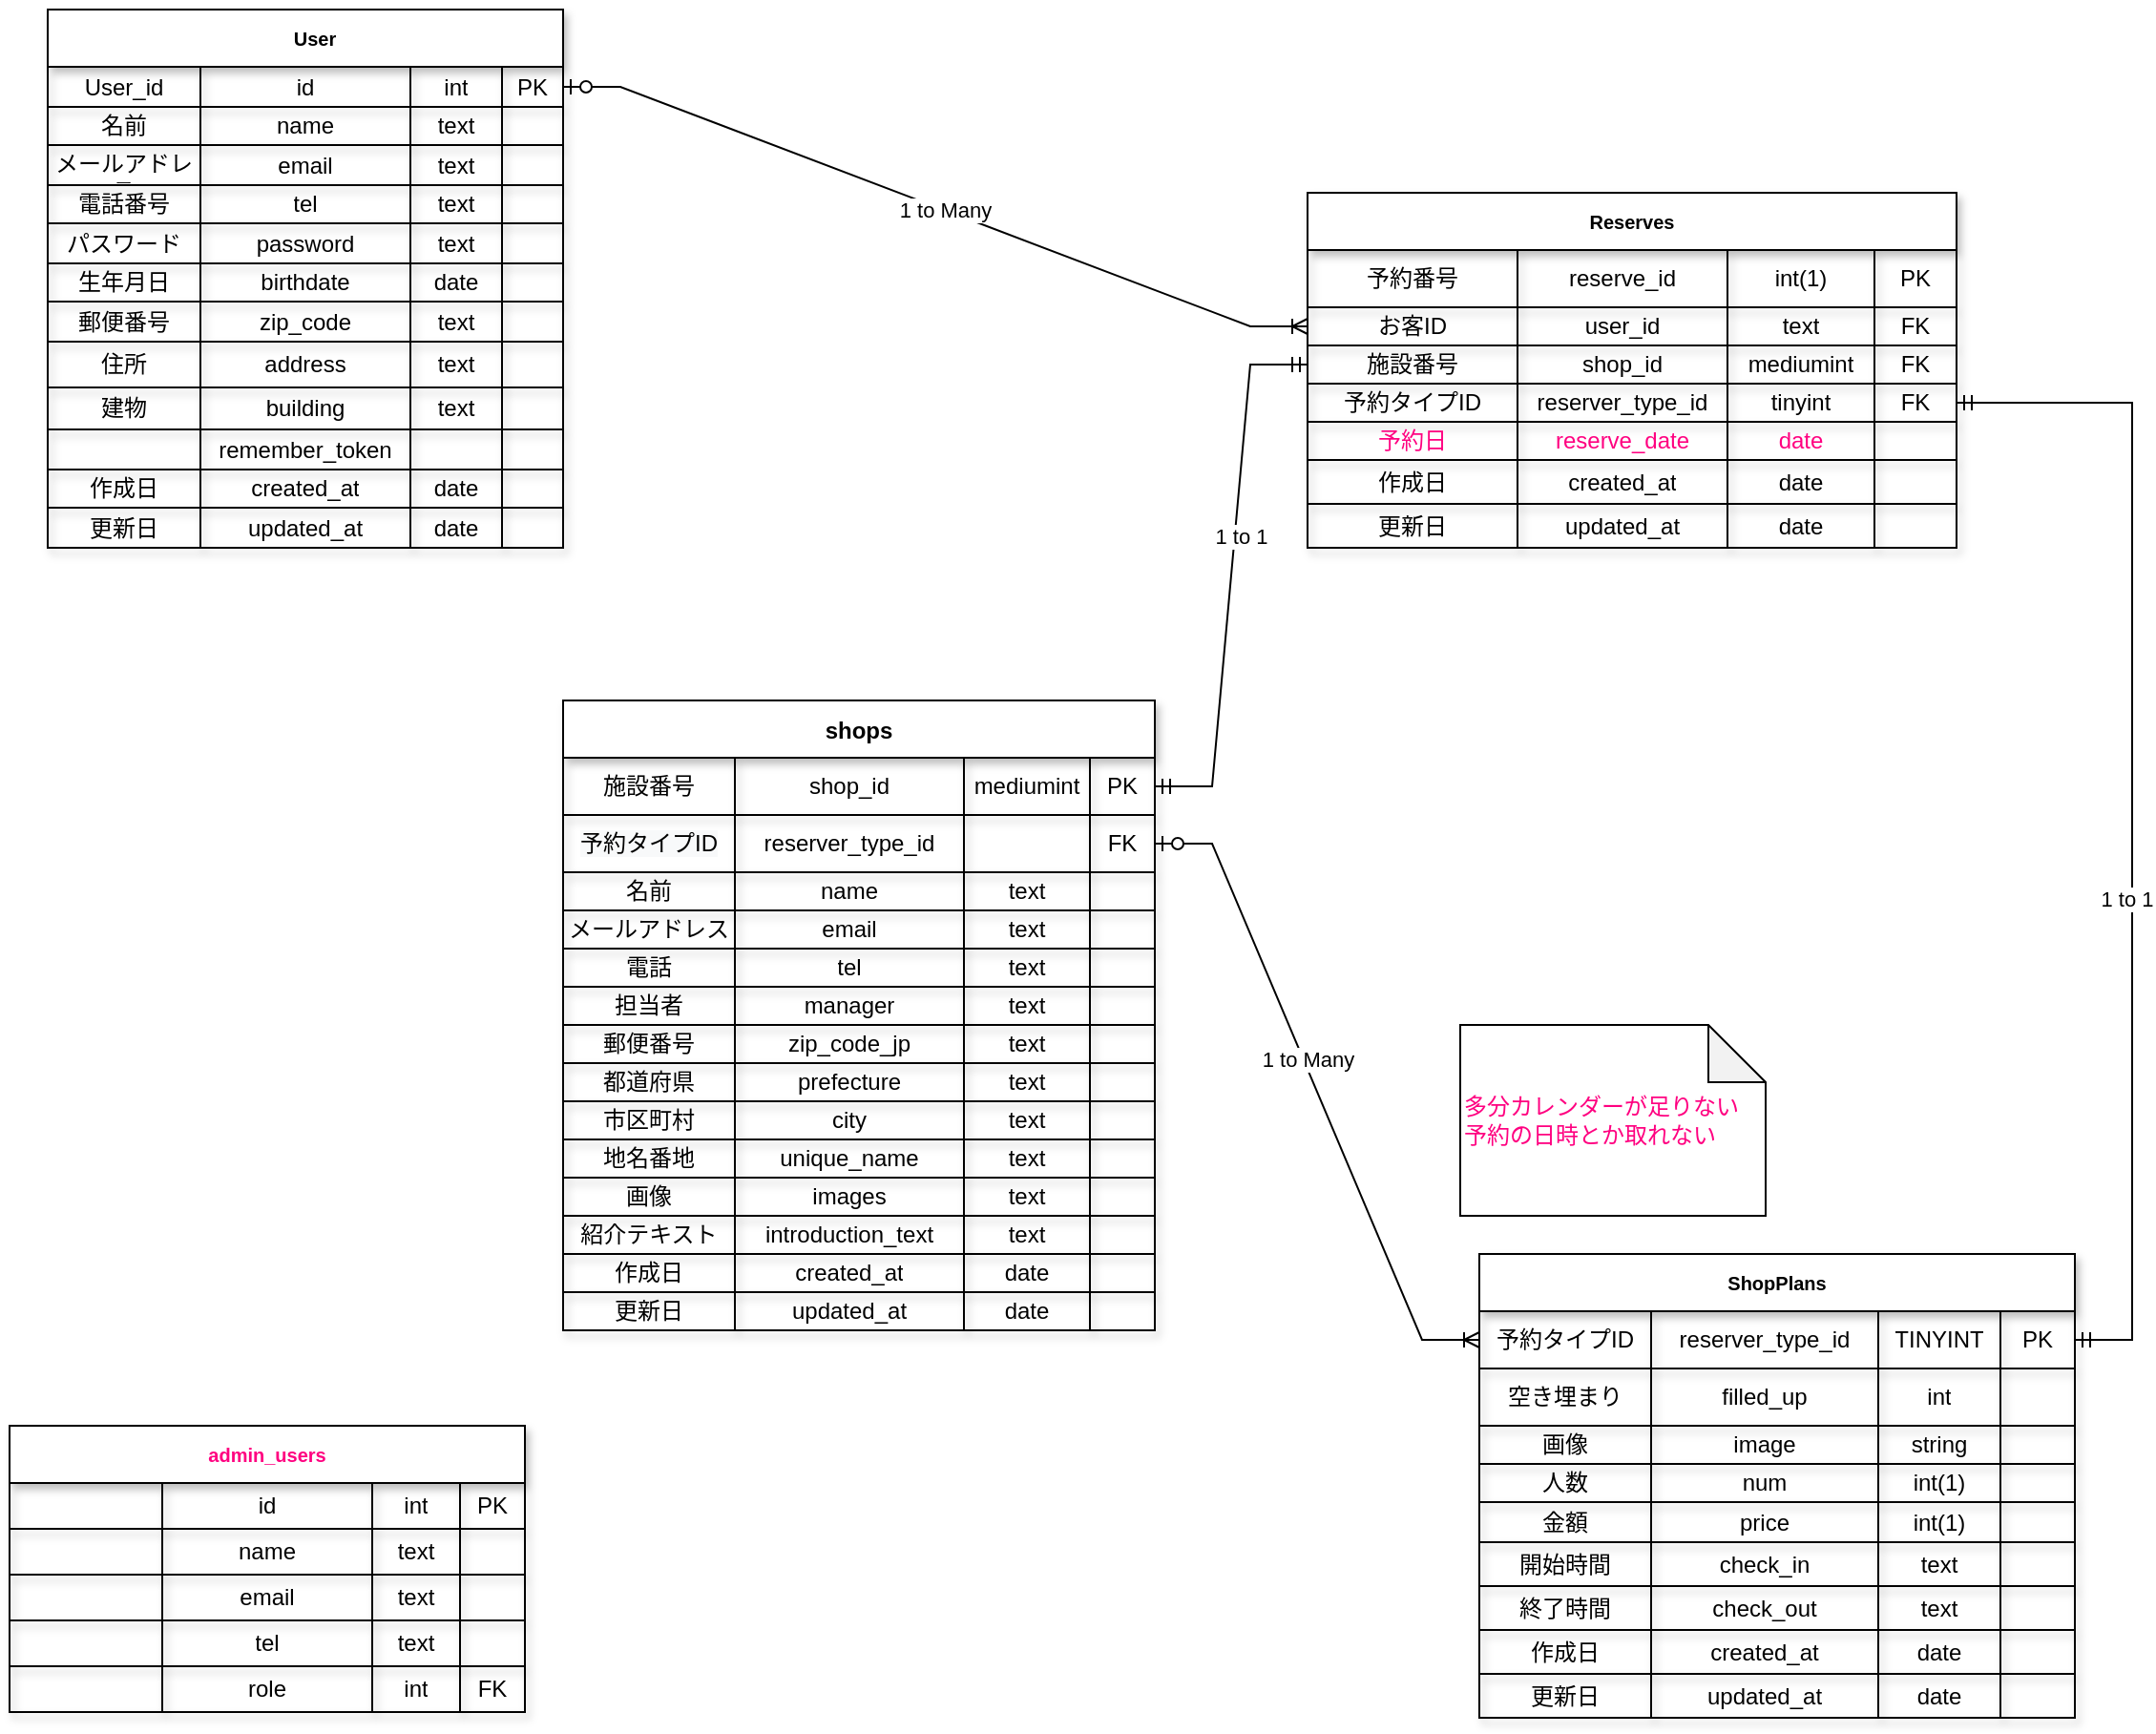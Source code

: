 <mxfile version="18.2.1" type="device" pages="2"><diagram id="AX6mJveGhOH7LJU7n3i2" name="ER図"><mxGraphModel dx="1018" dy="1486" grid="1" gridSize="10" guides="1" tooltips="1" connect="1" arrows="1" fold="1" page="1" pageScale="1" pageWidth="1169" pageHeight="827" math="0" shadow="0"><root><mxCell id="0"/><mxCell id="1" parent="0"/><mxCell id="y6rH2BC2IuB2feBgGOvX-81" value="admin_users" style="shape=table;startSize=30;container=1;collapsible=0;childLayout=tableLayout;fontStyle=1;align=center;shadow=1;fontSize=10;fontColor=#FF0080;" parent="1" vertex="1"><mxGeometry x="20" y="460" width="270" height="150" as="geometry"/></mxCell><mxCell id="y6rH2BC2IuB2feBgGOvX-82" value="" style="shape=tableRow;horizontal=0;startSize=0;swimlaneHead=0;swimlaneBody=0;top=0;left=0;bottom=0;right=0;collapsible=0;dropTarget=0;fillColor=none;points=[[0,0.5],[1,0.5]];portConstraint=eastwest;shadow=1;" parent="y6rH2BC2IuB2feBgGOvX-81" vertex="1"><mxGeometry y="30" width="270" height="24" as="geometry"/></mxCell><mxCell id="5vDTabGLGNXAXq2WvRrd-11" style="shape=partialRectangle;html=1;whiteSpace=wrap;connectable=0;fillColor=none;top=0;left=0;bottom=0;right=0;overflow=hidden;shadow=1;" parent="y6rH2BC2IuB2feBgGOvX-82" vertex="1"><mxGeometry width="80" height="24" as="geometry"><mxRectangle width="80" height="24" as="alternateBounds"/></mxGeometry></mxCell><mxCell id="y6rH2BC2IuB2feBgGOvX-83" value="id" style="shape=partialRectangle;html=1;whiteSpace=wrap;connectable=0;fillColor=none;top=0;left=0;bottom=0;right=0;overflow=hidden;shadow=1;" parent="y6rH2BC2IuB2feBgGOvX-82" vertex="1"><mxGeometry x="80" width="110" height="24" as="geometry"><mxRectangle width="110" height="24" as="alternateBounds"/></mxGeometry></mxCell><mxCell id="y6rH2BC2IuB2feBgGOvX-84" value="int" style="shape=partialRectangle;html=1;whiteSpace=wrap;connectable=0;fillColor=none;top=0;left=0;bottom=0;right=0;overflow=hidden;shadow=1;" parent="y6rH2BC2IuB2feBgGOvX-82" vertex="1"><mxGeometry x="190" width="46" height="24" as="geometry"><mxRectangle width="46" height="24" as="alternateBounds"/></mxGeometry></mxCell><mxCell id="y6rH2BC2IuB2feBgGOvX-85" value="PK" style="shape=partialRectangle;html=1;whiteSpace=wrap;connectable=0;fillColor=none;top=0;left=0;bottom=0;right=0;overflow=hidden;shadow=1;" parent="y6rH2BC2IuB2feBgGOvX-82" vertex="1"><mxGeometry x="236" width="34" height="24" as="geometry"><mxRectangle width="34" height="24" as="alternateBounds"/></mxGeometry></mxCell><mxCell id="y6rH2BC2IuB2feBgGOvX-86" value="" style="shape=tableRow;horizontal=0;startSize=0;swimlaneHead=0;swimlaneBody=0;top=0;left=0;bottom=0;right=0;collapsible=0;dropTarget=0;fillColor=none;points=[[0,0.5],[1,0.5]];portConstraint=eastwest;shadow=1;" parent="y6rH2BC2IuB2feBgGOvX-81" vertex="1"><mxGeometry y="54" width="270" height="24" as="geometry"/></mxCell><mxCell id="5vDTabGLGNXAXq2WvRrd-12" style="shape=partialRectangle;html=1;whiteSpace=wrap;connectable=0;fillColor=none;top=0;left=0;bottom=0;right=0;overflow=hidden;shadow=1;" parent="y6rH2BC2IuB2feBgGOvX-86" vertex="1"><mxGeometry width="80" height="24" as="geometry"><mxRectangle width="80" height="24" as="alternateBounds"/></mxGeometry></mxCell><mxCell id="y6rH2BC2IuB2feBgGOvX-87" value="name" style="shape=partialRectangle;html=1;whiteSpace=wrap;connectable=0;fillColor=none;top=0;left=0;bottom=0;right=0;overflow=hidden;shadow=1;" parent="y6rH2BC2IuB2feBgGOvX-86" vertex="1"><mxGeometry x="80" width="110" height="24" as="geometry"><mxRectangle width="110" height="24" as="alternateBounds"/></mxGeometry></mxCell><mxCell id="y6rH2BC2IuB2feBgGOvX-88" value="text" style="shape=partialRectangle;html=1;whiteSpace=wrap;connectable=0;fillColor=none;top=0;left=0;bottom=0;right=0;overflow=hidden;shadow=1;" parent="y6rH2BC2IuB2feBgGOvX-86" vertex="1"><mxGeometry x="190" width="46" height="24" as="geometry"><mxRectangle width="46" height="24" as="alternateBounds"/></mxGeometry></mxCell><mxCell id="y6rH2BC2IuB2feBgGOvX-89" value="" style="shape=partialRectangle;html=1;whiteSpace=wrap;connectable=0;fillColor=none;top=0;left=0;bottom=0;right=0;overflow=hidden;shadow=1;" parent="y6rH2BC2IuB2feBgGOvX-86" vertex="1"><mxGeometry x="236" width="34" height="24" as="geometry"><mxRectangle width="34" height="24" as="alternateBounds"/></mxGeometry></mxCell><mxCell id="y6rH2BC2IuB2feBgGOvX-121" style="shape=tableRow;horizontal=0;startSize=0;swimlaneHead=0;swimlaneBody=0;top=0;left=0;bottom=0;right=0;collapsible=0;dropTarget=0;fillColor=none;points=[[0,0.5],[1,0.5]];portConstraint=eastwest;shadow=1;" parent="y6rH2BC2IuB2feBgGOvX-81" vertex="1"><mxGeometry y="78" width="270" height="24" as="geometry"/></mxCell><mxCell id="5vDTabGLGNXAXq2WvRrd-13" style="shape=partialRectangle;html=1;whiteSpace=wrap;connectable=0;fillColor=none;top=0;left=0;bottom=0;right=0;overflow=hidden;shadow=1;" parent="y6rH2BC2IuB2feBgGOvX-121" vertex="1"><mxGeometry width="80" height="24" as="geometry"><mxRectangle width="80" height="24" as="alternateBounds"/></mxGeometry></mxCell><mxCell id="y6rH2BC2IuB2feBgGOvX-122" value="email" style="shape=partialRectangle;html=1;whiteSpace=wrap;connectable=0;fillColor=none;top=0;left=0;bottom=0;right=0;overflow=hidden;shadow=1;" parent="y6rH2BC2IuB2feBgGOvX-121" vertex="1"><mxGeometry x="80" width="110" height="24" as="geometry"><mxRectangle width="110" height="24" as="alternateBounds"/></mxGeometry></mxCell><mxCell id="y6rH2BC2IuB2feBgGOvX-123" value="text" style="shape=partialRectangle;html=1;whiteSpace=wrap;connectable=0;fillColor=none;top=0;left=0;bottom=0;right=0;overflow=hidden;shadow=1;" parent="y6rH2BC2IuB2feBgGOvX-121" vertex="1"><mxGeometry x="190" width="46" height="24" as="geometry"><mxRectangle width="46" height="24" as="alternateBounds"/></mxGeometry></mxCell><mxCell id="y6rH2BC2IuB2feBgGOvX-124" style="shape=partialRectangle;html=1;whiteSpace=wrap;connectable=0;fillColor=none;top=0;left=0;bottom=0;right=0;overflow=hidden;shadow=1;" parent="y6rH2BC2IuB2feBgGOvX-121" vertex="1"><mxGeometry x="236" width="34" height="24" as="geometry"><mxRectangle width="34" height="24" as="alternateBounds"/></mxGeometry></mxCell><mxCell id="y6rH2BC2IuB2feBgGOvX-117" style="shape=tableRow;horizontal=0;startSize=0;swimlaneHead=0;swimlaneBody=0;top=0;left=0;bottom=0;right=0;collapsible=0;dropTarget=0;fillColor=none;points=[[0,0.5],[1,0.5]];portConstraint=eastwest;shadow=1;" parent="y6rH2BC2IuB2feBgGOvX-81" vertex="1"><mxGeometry y="102" width="270" height="24" as="geometry"/></mxCell><mxCell id="5vDTabGLGNXAXq2WvRrd-14" style="shape=partialRectangle;html=1;whiteSpace=wrap;connectable=0;fillColor=none;top=0;left=0;bottom=0;right=0;overflow=hidden;shadow=1;" parent="y6rH2BC2IuB2feBgGOvX-117" vertex="1"><mxGeometry width="80" height="24" as="geometry"><mxRectangle width="80" height="24" as="alternateBounds"/></mxGeometry></mxCell><mxCell id="y6rH2BC2IuB2feBgGOvX-118" value="tel" style="shape=partialRectangle;html=1;whiteSpace=wrap;connectable=0;fillColor=none;top=0;left=0;bottom=0;right=0;overflow=hidden;shadow=1;" parent="y6rH2BC2IuB2feBgGOvX-117" vertex="1"><mxGeometry x="80" width="110" height="24" as="geometry"><mxRectangle width="110" height="24" as="alternateBounds"/></mxGeometry></mxCell><mxCell id="y6rH2BC2IuB2feBgGOvX-119" value="text" style="shape=partialRectangle;html=1;whiteSpace=wrap;connectable=0;fillColor=none;top=0;left=0;bottom=0;right=0;overflow=hidden;shadow=1;" parent="y6rH2BC2IuB2feBgGOvX-117" vertex="1"><mxGeometry x="190" width="46" height="24" as="geometry"><mxRectangle width="46" height="24" as="alternateBounds"/></mxGeometry></mxCell><mxCell id="y6rH2BC2IuB2feBgGOvX-120" style="shape=partialRectangle;html=1;whiteSpace=wrap;connectable=0;fillColor=none;top=0;left=0;bottom=0;right=0;overflow=hidden;shadow=1;" parent="y6rH2BC2IuB2feBgGOvX-117" vertex="1"><mxGeometry x="236" width="34" height="24" as="geometry"><mxRectangle width="34" height="24" as="alternateBounds"/></mxGeometry></mxCell><mxCell id="y6rH2BC2IuB2feBgGOvX-113" style="shape=tableRow;horizontal=0;startSize=0;swimlaneHead=0;swimlaneBody=0;top=0;left=0;bottom=0;right=0;collapsible=0;dropTarget=0;fillColor=none;points=[[0,0.5],[1,0.5]];portConstraint=eastwest;shadow=1;" parent="y6rH2BC2IuB2feBgGOvX-81" vertex="1"><mxGeometry y="126" width="270" height="24" as="geometry"/></mxCell><mxCell id="5vDTabGLGNXAXq2WvRrd-15" style="shape=partialRectangle;html=1;whiteSpace=wrap;connectable=0;fillColor=none;top=0;left=0;bottom=0;right=0;overflow=hidden;shadow=1;" parent="y6rH2BC2IuB2feBgGOvX-113" vertex="1"><mxGeometry width="80" height="24" as="geometry"><mxRectangle width="80" height="24" as="alternateBounds"/></mxGeometry></mxCell><mxCell id="y6rH2BC2IuB2feBgGOvX-114" value="role" style="shape=partialRectangle;html=1;whiteSpace=wrap;connectable=0;fillColor=none;top=0;left=0;bottom=0;right=0;overflow=hidden;shadow=1;" parent="y6rH2BC2IuB2feBgGOvX-113" vertex="1"><mxGeometry x="80" width="110" height="24" as="geometry"><mxRectangle width="110" height="24" as="alternateBounds"/></mxGeometry></mxCell><mxCell id="y6rH2BC2IuB2feBgGOvX-115" value="int" style="shape=partialRectangle;html=1;whiteSpace=wrap;connectable=0;fillColor=none;top=0;left=0;bottom=0;right=0;overflow=hidden;shadow=1;" parent="y6rH2BC2IuB2feBgGOvX-113" vertex="1"><mxGeometry x="190" width="46" height="24" as="geometry"><mxRectangle width="46" height="24" as="alternateBounds"/></mxGeometry></mxCell><mxCell id="y6rH2BC2IuB2feBgGOvX-116" value="FK" style="shape=partialRectangle;html=1;whiteSpace=wrap;connectable=0;fillColor=none;top=0;left=0;bottom=0;right=0;overflow=hidden;shadow=1;" parent="y6rH2BC2IuB2feBgGOvX-113" vertex="1"><mxGeometry x="236" width="34" height="24" as="geometry"><mxRectangle width="34" height="24" as="alternateBounds"/></mxGeometry></mxCell><mxCell id="y6rH2BC2IuB2feBgGOvX-129" value="shops" style="shape=table;startSize=30;container=1;collapsible=0;childLayout=tableLayout;fontStyle=1;align=center;shadow=1;" parent="1" vertex="1"><mxGeometry x="310" y="80" width="310" height="330.0" as="geometry"/></mxCell><mxCell id="5vDTabGLGNXAXq2WvRrd-96" style="shape=tableRow;horizontal=0;startSize=0;swimlaneHead=0;swimlaneBody=0;top=0;left=0;bottom=0;right=0;collapsible=0;dropTarget=0;fillColor=none;points=[[0,0.5],[1,0.5]];portConstraint=eastwest;shadow=1;" parent="y6rH2BC2IuB2feBgGOvX-129" vertex="1"><mxGeometry y="30" width="310" height="30" as="geometry"/></mxCell><mxCell id="5vDTabGLGNXAXq2WvRrd-97" value="施設番号" style="shape=partialRectangle;html=1;whiteSpace=wrap;connectable=0;fillColor=none;top=0;left=0;bottom=0;right=0;overflow=hidden;shadow=1;" parent="5vDTabGLGNXAXq2WvRrd-96" vertex="1"><mxGeometry width="90" height="30" as="geometry"><mxRectangle width="90" height="30" as="alternateBounds"/></mxGeometry></mxCell><mxCell id="5vDTabGLGNXAXq2WvRrd-98" value="shop_id" style="shape=partialRectangle;html=1;whiteSpace=wrap;connectable=0;fillColor=none;top=0;left=0;bottom=0;right=0;overflow=hidden;shadow=1;" parent="5vDTabGLGNXAXq2WvRrd-96" vertex="1"><mxGeometry x="90" width="120" height="30" as="geometry"><mxRectangle width="120" height="30" as="alternateBounds"/></mxGeometry></mxCell><mxCell id="5vDTabGLGNXAXq2WvRrd-99" value="mediumint" style="shape=partialRectangle;html=1;whiteSpace=wrap;connectable=0;fillColor=none;top=0;left=0;bottom=0;right=0;overflow=hidden;shadow=1;" parent="5vDTabGLGNXAXq2WvRrd-96" vertex="1"><mxGeometry x="210" width="66" height="30" as="geometry"><mxRectangle width="66" height="30" as="alternateBounds"/></mxGeometry></mxCell><mxCell id="5vDTabGLGNXAXq2WvRrd-100" value="PK" style="shape=partialRectangle;html=1;whiteSpace=wrap;connectable=0;fillColor=none;top=0;left=0;bottom=0;right=0;overflow=hidden;shadow=1;" parent="5vDTabGLGNXAXq2WvRrd-96" vertex="1"><mxGeometry x="276" width="34" height="30" as="geometry"><mxRectangle width="34" height="30" as="alternateBounds"/></mxGeometry></mxCell><mxCell id="_Zq3sUatasDWLmCCns0B-1" style="shape=tableRow;horizontal=0;startSize=0;swimlaneHead=0;swimlaneBody=0;top=0;left=0;bottom=0;right=0;collapsible=0;dropTarget=0;fillColor=none;points=[[0,0.5],[1,0.5]];portConstraint=eastwest;shadow=1;" parent="y6rH2BC2IuB2feBgGOvX-129" vertex="1"><mxGeometry y="60" width="310" height="30" as="geometry"/></mxCell><mxCell id="_Zq3sUatasDWLmCCns0B-2" value="&lt;meta charset=&quot;utf-8&quot;&gt;&lt;span style=&quot;color: rgb(0, 0, 0); font-family: Helvetica; font-size: 12px; font-style: normal; font-variant-ligatures: normal; font-variant-caps: normal; font-weight: 400; letter-spacing: normal; orphans: 2; text-align: center; text-indent: 0px; text-transform: none; widows: 2; word-spacing: 0px; -webkit-text-stroke-width: 0px; background-color: rgb(248, 249, 250); text-decoration-thickness: initial; text-decoration-style: initial; text-decoration-color: initial; float: none; display: inline !important;&quot;&gt;予約タイプID&lt;/span&gt;" style="shape=partialRectangle;html=1;whiteSpace=wrap;connectable=0;fillColor=none;top=0;left=0;bottom=0;right=0;overflow=hidden;shadow=1;" parent="_Zq3sUatasDWLmCCns0B-1" vertex="1"><mxGeometry width="90" height="30" as="geometry"><mxRectangle width="90" height="30" as="alternateBounds"/></mxGeometry></mxCell><mxCell id="_Zq3sUatasDWLmCCns0B-3" value="&lt;span style=&quot;&quot;&gt;reserver_type_id&lt;/span&gt;" style="shape=partialRectangle;html=1;whiteSpace=wrap;connectable=0;fillColor=none;top=0;left=0;bottom=0;right=0;overflow=hidden;shadow=1;" parent="_Zq3sUatasDWLmCCns0B-1" vertex="1"><mxGeometry x="90" width="120" height="30" as="geometry"><mxRectangle width="120" height="30" as="alternateBounds"/></mxGeometry></mxCell><mxCell id="_Zq3sUatasDWLmCCns0B-4" style="shape=partialRectangle;html=1;whiteSpace=wrap;connectable=0;fillColor=none;top=0;left=0;bottom=0;right=0;overflow=hidden;shadow=1;" parent="_Zq3sUatasDWLmCCns0B-1" vertex="1"><mxGeometry x="210" width="66" height="30" as="geometry"><mxRectangle width="66" height="30" as="alternateBounds"/></mxGeometry></mxCell><mxCell id="_Zq3sUatasDWLmCCns0B-5" value="FK" style="shape=partialRectangle;html=1;whiteSpace=wrap;connectable=0;fillColor=none;top=0;left=0;bottom=0;right=0;overflow=hidden;shadow=1;" parent="_Zq3sUatasDWLmCCns0B-1" vertex="1"><mxGeometry x="276" width="34" height="30" as="geometry"><mxRectangle width="34" height="30" as="alternateBounds"/></mxGeometry></mxCell><mxCell id="y6rH2BC2IuB2feBgGOvX-134" value="" style="shape=tableRow;horizontal=0;startSize=0;swimlaneHead=0;swimlaneBody=0;top=0;left=0;bottom=0;right=0;collapsible=0;dropTarget=0;fillColor=none;points=[[0,0.5],[1,0.5]];portConstraint=eastwest;shadow=1;" parent="y6rH2BC2IuB2feBgGOvX-129" vertex="1"><mxGeometry y="90" width="310" height="20" as="geometry"/></mxCell><mxCell id="5vDTabGLGNXAXq2WvRrd-17" value="名前" style="shape=partialRectangle;html=1;whiteSpace=wrap;connectable=0;fillColor=none;top=0;left=0;bottom=0;right=0;overflow=hidden;shadow=1;" parent="y6rH2BC2IuB2feBgGOvX-134" vertex="1"><mxGeometry width="90" height="20" as="geometry"><mxRectangle width="90" height="20" as="alternateBounds"/></mxGeometry></mxCell><mxCell id="y6rH2BC2IuB2feBgGOvX-135" value="name" style="shape=partialRectangle;html=1;whiteSpace=wrap;connectable=0;fillColor=none;top=0;left=0;bottom=0;right=0;overflow=hidden;shadow=1;" parent="y6rH2BC2IuB2feBgGOvX-134" vertex="1"><mxGeometry x="90" width="120" height="20" as="geometry"><mxRectangle width="120" height="20" as="alternateBounds"/></mxGeometry></mxCell><mxCell id="y6rH2BC2IuB2feBgGOvX-136" value="text" style="shape=partialRectangle;html=1;whiteSpace=wrap;connectable=0;fillColor=none;top=0;left=0;bottom=0;right=0;overflow=hidden;shadow=1;" parent="y6rH2BC2IuB2feBgGOvX-134" vertex="1"><mxGeometry x="210" width="66" height="20" as="geometry"><mxRectangle width="66" height="20" as="alternateBounds"/></mxGeometry></mxCell><mxCell id="y6rH2BC2IuB2feBgGOvX-137" value="" style="shape=partialRectangle;html=1;whiteSpace=wrap;connectable=0;fillColor=none;top=0;left=0;bottom=0;right=0;overflow=hidden;shadow=1;" parent="y6rH2BC2IuB2feBgGOvX-134" vertex="1"><mxGeometry x="276" width="34" height="20" as="geometry"><mxRectangle width="34" height="20" as="alternateBounds"/></mxGeometry></mxCell><mxCell id="y6rH2BC2IuB2feBgGOvX-138" style="shape=tableRow;horizontal=0;startSize=0;swimlaneHead=0;swimlaneBody=0;top=0;left=0;bottom=0;right=0;collapsible=0;dropTarget=0;fillColor=none;points=[[0,0.5],[1,0.5]];portConstraint=eastwest;shadow=1;" parent="y6rH2BC2IuB2feBgGOvX-129" vertex="1"><mxGeometry y="110" width="310" height="20" as="geometry"/></mxCell><mxCell id="5vDTabGLGNXAXq2WvRrd-18" value="メールアドレス" style="shape=partialRectangle;html=1;whiteSpace=wrap;connectable=0;fillColor=none;top=0;left=0;bottom=0;right=0;overflow=hidden;shadow=1;" parent="y6rH2BC2IuB2feBgGOvX-138" vertex="1"><mxGeometry width="90" height="20" as="geometry"><mxRectangle width="90" height="20" as="alternateBounds"/></mxGeometry></mxCell><mxCell id="y6rH2BC2IuB2feBgGOvX-139" value="email" style="shape=partialRectangle;html=1;whiteSpace=wrap;connectable=0;fillColor=none;top=0;left=0;bottom=0;right=0;overflow=hidden;shadow=1;" parent="y6rH2BC2IuB2feBgGOvX-138" vertex="1"><mxGeometry x="90" width="120" height="20" as="geometry"><mxRectangle width="120" height="20" as="alternateBounds"/></mxGeometry></mxCell><mxCell id="y6rH2BC2IuB2feBgGOvX-140" value="text" style="shape=partialRectangle;html=1;whiteSpace=wrap;connectable=0;fillColor=none;top=0;left=0;bottom=0;right=0;overflow=hidden;shadow=1;" parent="y6rH2BC2IuB2feBgGOvX-138" vertex="1"><mxGeometry x="210" width="66" height="20" as="geometry"><mxRectangle width="66" height="20" as="alternateBounds"/></mxGeometry></mxCell><mxCell id="y6rH2BC2IuB2feBgGOvX-141" style="shape=partialRectangle;html=1;whiteSpace=wrap;connectable=0;fillColor=none;top=0;left=0;bottom=0;right=0;overflow=hidden;shadow=1;" parent="y6rH2BC2IuB2feBgGOvX-138" vertex="1"><mxGeometry x="276" width="34" height="20" as="geometry"><mxRectangle width="34" height="20" as="alternateBounds"/></mxGeometry></mxCell><mxCell id="y6rH2BC2IuB2feBgGOvX-142" style="shape=tableRow;horizontal=0;startSize=0;swimlaneHead=0;swimlaneBody=0;top=0;left=0;bottom=0;right=0;collapsible=0;dropTarget=0;fillColor=none;points=[[0,0.5],[1,0.5]];portConstraint=eastwest;shadow=1;" parent="y6rH2BC2IuB2feBgGOvX-129" vertex="1"><mxGeometry y="130" width="310" height="20" as="geometry"/></mxCell><mxCell id="5vDTabGLGNXAXq2WvRrd-19" value="電話" style="shape=partialRectangle;html=1;whiteSpace=wrap;connectable=0;fillColor=none;top=0;left=0;bottom=0;right=0;overflow=hidden;shadow=1;" parent="y6rH2BC2IuB2feBgGOvX-142" vertex="1"><mxGeometry width="90" height="20" as="geometry"><mxRectangle width="90" height="20" as="alternateBounds"/></mxGeometry></mxCell><mxCell id="y6rH2BC2IuB2feBgGOvX-143" value="tel" style="shape=partialRectangle;html=1;whiteSpace=wrap;connectable=0;fillColor=none;top=0;left=0;bottom=0;right=0;overflow=hidden;shadow=1;" parent="y6rH2BC2IuB2feBgGOvX-142" vertex="1"><mxGeometry x="90" width="120" height="20" as="geometry"><mxRectangle width="120" height="20" as="alternateBounds"/></mxGeometry></mxCell><mxCell id="y6rH2BC2IuB2feBgGOvX-144" value="text" style="shape=partialRectangle;html=1;whiteSpace=wrap;connectable=0;fillColor=none;top=0;left=0;bottom=0;right=0;overflow=hidden;shadow=1;" parent="y6rH2BC2IuB2feBgGOvX-142" vertex="1"><mxGeometry x="210" width="66" height="20" as="geometry"><mxRectangle width="66" height="20" as="alternateBounds"/></mxGeometry></mxCell><mxCell id="y6rH2BC2IuB2feBgGOvX-145" style="shape=partialRectangle;html=1;whiteSpace=wrap;connectable=0;fillColor=none;top=0;left=0;bottom=0;right=0;overflow=hidden;shadow=1;" parent="y6rH2BC2IuB2feBgGOvX-142" vertex="1"><mxGeometry x="276" width="34" height="20" as="geometry"><mxRectangle width="34" height="20" as="alternateBounds"/></mxGeometry></mxCell><mxCell id="y6rH2BC2IuB2feBgGOvX-146" style="shape=tableRow;horizontal=0;startSize=0;swimlaneHead=0;swimlaneBody=0;top=0;left=0;bottom=0;right=0;collapsible=0;dropTarget=0;fillColor=none;points=[[0,0.5],[1,0.5]];portConstraint=eastwest;shadow=1;" parent="y6rH2BC2IuB2feBgGOvX-129" vertex="1"><mxGeometry y="150" width="310" height="20" as="geometry"/></mxCell><mxCell id="5vDTabGLGNXAXq2WvRrd-20" value="担当者" style="shape=partialRectangle;html=1;whiteSpace=wrap;connectable=0;fillColor=none;top=0;left=0;bottom=0;right=0;overflow=hidden;shadow=1;" parent="y6rH2BC2IuB2feBgGOvX-146" vertex="1"><mxGeometry width="90" height="20" as="geometry"><mxRectangle width="90" height="20" as="alternateBounds"/></mxGeometry></mxCell><mxCell id="y6rH2BC2IuB2feBgGOvX-147" value="manager" style="shape=partialRectangle;html=1;whiteSpace=wrap;connectable=0;fillColor=none;top=0;left=0;bottom=0;right=0;overflow=hidden;shadow=1;" parent="y6rH2BC2IuB2feBgGOvX-146" vertex="1"><mxGeometry x="90" width="120" height="20" as="geometry"><mxRectangle width="120" height="20" as="alternateBounds"/></mxGeometry></mxCell><mxCell id="y6rH2BC2IuB2feBgGOvX-148" value="text" style="shape=partialRectangle;html=1;whiteSpace=wrap;connectable=0;fillColor=none;top=0;left=0;bottom=0;right=0;overflow=hidden;shadow=1;" parent="y6rH2BC2IuB2feBgGOvX-146" vertex="1"><mxGeometry x="210" width="66" height="20" as="geometry"><mxRectangle width="66" height="20" as="alternateBounds"/></mxGeometry></mxCell><mxCell id="y6rH2BC2IuB2feBgGOvX-149" value="" style="shape=partialRectangle;html=1;whiteSpace=wrap;connectable=0;fillColor=none;top=0;left=0;bottom=0;right=0;overflow=hidden;shadow=1;" parent="y6rH2BC2IuB2feBgGOvX-146" vertex="1"><mxGeometry x="276" width="34" height="20" as="geometry"><mxRectangle width="34" height="20" as="alternateBounds"/></mxGeometry></mxCell><mxCell id="y6rH2BC2IuB2feBgGOvX-150" style="shape=tableRow;horizontal=0;startSize=0;swimlaneHead=0;swimlaneBody=0;top=0;left=0;bottom=0;right=0;collapsible=0;dropTarget=0;fillColor=none;points=[[0,0.5],[1,0.5]];portConstraint=eastwest;shadow=1;" parent="y6rH2BC2IuB2feBgGOvX-129" vertex="1"><mxGeometry y="170" width="310" height="20" as="geometry"/></mxCell><mxCell id="5vDTabGLGNXAXq2WvRrd-21" value="郵便番号" style="shape=partialRectangle;html=1;whiteSpace=wrap;connectable=0;fillColor=none;top=0;left=0;bottom=0;right=0;overflow=hidden;shadow=1;" parent="y6rH2BC2IuB2feBgGOvX-150" vertex="1"><mxGeometry width="90" height="20" as="geometry"><mxRectangle width="90" height="20" as="alternateBounds"/></mxGeometry></mxCell><mxCell id="y6rH2BC2IuB2feBgGOvX-151" value="zip_code_jp" style="shape=partialRectangle;html=1;whiteSpace=wrap;connectable=0;fillColor=none;top=0;left=0;bottom=0;right=0;overflow=hidden;shadow=1;" parent="y6rH2BC2IuB2feBgGOvX-150" vertex="1"><mxGeometry x="90" width="120" height="20" as="geometry"><mxRectangle width="120" height="20" as="alternateBounds"/></mxGeometry></mxCell><mxCell id="y6rH2BC2IuB2feBgGOvX-152" value="text" style="shape=partialRectangle;html=1;whiteSpace=wrap;connectable=0;fillColor=none;top=0;left=0;bottom=0;right=0;overflow=hidden;shadow=1;" parent="y6rH2BC2IuB2feBgGOvX-150" vertex="1"><mxGeometry x="210" width="66" height="20" as="geometry"><mxRectangle width="66" height="20" as="alternateBounds"/></mxGeometry></mxCell><mxCell id="y6rH2BC2IuB2feBgGOvX-153" style="shape=partialRectangle;html=1;whiteSpace=wrap;connectable=0;fillColor=none;top=0;left=0;bottom=0;right=0;overflow=hidden;shadow=1;" parent="y6rH2BC2IuB2feBgGOvX-150" vertex="1"><mxGeometry x="276" width="34" height="20" as="geometry"><mxRectangle width="34" height="20" as="alternateBounds"/></mxGeometry></mxCell><mxCell id="y6rH2BC2IuB2feBgGOvX-154" style="shape=tableRow;horizontal=0;startSize=0;swimlaneHead=0;swimlaneBody=0;top=0;left=0;bottom=0;right=0;collapsible=0;dropTarget=0;fillColor=none;points=[[0,0.5],[1,0.5]];portConstraint=eastwest;shadow=1;" parent="y6rH2BC2IuB2feBgGOvX-129" vertex="1"><mxGeometry y="190" width="310" height="20" as="geometry"/></mxCell><mxCell id="5vDTabGLGNXAXq2WvRrd-22" value="都道府県" style="shape=partialRectangle;html=1;whiteSpace=wrap;connectable=0;fillColor=none;top=0;left=0;bottom=0;right=0;overflow=hidden;shadow=1;fontSize=12;" parent="y6rH2BC2IuB2feBgGOvX-154" vertex="1"><mxGeometry width="90" height="20" as="geometry"><mxRectangle width="90" height="20" as="alternateBounds"/></mxGeometry></mxCell><mxCell id="y6rH2BC2IuB2feBgGOvX-155" value="prefecture" style="shape=partialRectangle;html=1;whiteSpace=wrap;connectable=0;fillColor=none;top=0;left=0;bottom=0;right=0;overflow=hidden;shadow=1;" parent="y6rH2BC2IuB2feBgGOvX-154" vertex="1"><mxGeometry x="90" width="120" height="20" as="geometry"><mxRectangle width="120" height="20" as="alternateBounds"/></mxGeometry></mxCell><mxCell id="y6rH2BC2IuB2feBgGOvX-156" value="text" style="shape=partialRectangle;html=1;whiteSpace=wrap;connectable=0;fillColor=none;top=0;left=0;bottom=0;right=0;overflow=hidden;shadow=1;" parent="y6rH2BC2IuB2feBgGOvX-154" vertex="1"><mxGeometry x="210" width="66" height="20" as="geometry"><mxRectangle width="66" height="20" as="alternateBounds"/></mxGeometry></mxCell><mxCell id="y6rH2BC2IuB2feBgGOvX-157" style="shape=partialRectangle;html=1;whiteSpace=wrap;connectable=0;fillColor=none;top=0;left=0;bottom=0;right=0;overflow=hidden;shadow=1;" parent="y6rH2BC2IuB2feBgGOvX-154" vertex="1"><mxGeometry x="276" width="34" height="20" as="geometry"><mxRectangle width="34" height="20" as="alternateBounds"/></mxGeometry></mxCell><mxCell id="y6rH2BC2IuB2feBgGOvX-158" style="shape=tableRow;horizontal=0;startSize=0;swimlaneHead=0;swimlaneBody=0;top=0;left=0;bottom=0;right=0;collapsible=0;dropTarget=0;fillColor=none;points=[[0,0.5],[1,0.5]];portConstraint=eastwest;shadow=1;" parent="y6rH2BC2IuB2feBgGOvX-129" vertex="1"><mxGeometry y="210" width="310" height="20" as="geometry"/></mxCell><mxCell id="5vDTabGLGNXAXq2WvRrd-23" value="市区町村" style="shape=partialRectangle;html=1;whiteSpace=wrap;connectable=0;fillColor=none;top=0;left=0;bottom=0;right=0;overflow=hidden;shadow=1;" parent="y6rH2BC2IuB2feBgGOvX-158" vertex="1"><mxGeometry width="90" height="20" as="geometry"><mxRectangle width="90" height="20" as="alternateBounds"/></mxGeometry></mxCell><mxCell id="y6rH2BC2IuB2feBgGOvX-159" value="city" style="shape=partialRectangle;html=1;whiteSpace=wrap;connectable=0;fillColor=none;top=0;left=0;bottom=0;right=0;overflow=hidden;shadow=1;" parent="y6rH2BC2IuB2feBgGOvX-158" vertex="1"><mxGeometry x="90" width="120" height="20" as="geometry"><mxRectangle width="120" height="20" as="alternateBounds"/></mxGeometry></mxCell><mxCell id="y6rH2BC2IuB2feBgGOvX-160" value="text" style="shape=partialRectangle;html=1;whiteSpace=wrap;connectable=0;fillColor=none;top=0;left=0;bottom=0;right=0;overflow=hidden;shadow=1;" parent="y6rH2BC2IuB2feBgGOvX-158" vertex="1"><mxGeometry x="210" width="66" height="20" as="geometry"><mxRectangle width="66" height="20" as="alternateBounds"/></mxGeometry></mxCell><mxCell id="y6rH2BC2IuB2feBgGOvX-161" style="shape=partialRectangle;html=1;whiteSpace=wrap;connectable=0;fillColor=none;top=0;left=0;bottom=0;right=0;overflow=hidden;shadow=1;" parent="y6rH2BC2IuB2feBgGOvX-158" vertex="1"><mxGeometry x="276" width="34" height="20" as="geometry"><mxRectangle width="34" height="20" as="alternateBounds"/></mxGeometry></mxCell><mxCell id="y6rH2BC2IuB2feBgGOvX-162" style="shape=tableRow;horizontal=0;startSize=0;swimlaneHead=0;swimlaneBody=0;top=0;left=0;bottom=0;right=0;collapsible=0;dropTarget=0;fillColor=none;points=[[0,0.5],[1,0.5]];portConstraint=eastwest;shadow=1;" parent="y6rH2BC2IuB2feBgGOvX-129" vertex="1"><mxGeometry y="230" width="310" height="20" as="geometry"/></mxCell><mxCell id="5vDTabGLGNXAXq2WvRrd-24" value="地名番地" style="shape=partialRectangle;html=1;whiteSpace=wrap;connectable=0;fillColor=none;top=0;left=0;bottom=0;right=0;overflow=hidden;shadow=1;" parent="y6rH2BC2IuB2feBgGOvX-162" vertex="1"><mxGeometry width="90" height="20" as="geometry"><mxRectangle width="90" height="20" as="alternateBounds"/></mxGeometry></mxCell><mxCell id="y6rH2BC2IuB2feBgGOvX-163" value="unique_name" style="shape=partialRectangle;html=1;whiteSpace=wrap;connectable=0;fillColor=none;top=0;left=0;bottom=0;right=0;overflow=hidden;shadow=1;" parent="y6rH2BC2IuB2feBgGOvX-162" vertex="1"><mxGeometry x="90" width="120" height="20" as="geometry"><mxRectangle width="120" height="20" as="alternateBounds"/></mxGeometry></mxCell><mxCell id="y6rH2BC2IuB2feBgGOvX-164" value="text" style="shape=partialRectangle;html=1;whiteSpace=wrap;connectable=0;fillColor=none;top=0;left=0;bottom=0;right=0;overflow=hidden;shadow=1;" parent="y6rH2BC2IuB2feBgGOvX-162" vertex="1"><mxGeometry x="210" width="66" height="20" as="geometry"><mxRectangle width="66" height="20" as="alternateBounds"/></mxGeometry></mxCell><mxCell id="y6rH2BC2IuB2feBgGOvX-165" style="shape=partialRectangle;html=1;whiteSpace=wrap;connectable=0;fillColor=none;top=0;left=0;bottom=0;right=0;overflow=hidden;shadow=1;" parent="y6rH2BC2IuB2feBgGOvX-162" vertex="1"><mxGeometry x="276" width="34" height="20" as="geometry"><mxRectangle width="34" height="20" as="alternateBounds"/></mxGeometry></mxCell><mxCell id="y6rH2BC2IuB2feBgGOvX-181" style="shape=tableRow;horizontal=0;startSize=0;swimlaneHead=0;swimlaneBody=0;top=0;left=0;bottom=0;right=0;collapsible=0;dropTarget=0;fillColor=none;points=[[0,0.5],[1,0.5]];portConstraint=eastwest;shadow=1;" parent="y6rH2BC2IuB2feBgGOvX-129" vertex="1"><mxGeometry y="250" width="310" height="20" as="geometry"/></mxCell><mxCell id="5vDTabGLGNXAXq2WvRrd-26" value="&lt;span style=&quot;&quot;&gt;画像&lt;/span&gt;" style="shape=partialRectangle;html=1;whiteSpace=wrap;connectable=0;fillColor=none;top=0;left=0;bottom=0;right=0;overflow=hidden;shadow=1;" parent="y6rH2BC2IuB2feBgGOvX-181" vertex="1"><mxGeometry width="90" height="20" as="geometry"><mxRectangle width="90" height="20" as="alternateBounds"/></mxGeometry></mxCell><mxCell id="y6rH2BC2IuB2feBgGOvX-182" value="images" style="shape=partialRectangle;html=1;whiteSpace=wrap;connectable=0;fillColor=none;top=0;left=0;bottom=0;right=0;overflow=hidden;shadow=1;" parent="y6rH2BC2IuB2feBgGOvX-181" vertex="1"><mxGeometry x="90" width="120" height="20" as="geometry"><mxRectangle width="120" height="20" as="alternateBounds"/></mxGeometry></mxCell><mxCell id="y6rH2BC2IuB2feBgGOvX-183" value="text" style="shape=partialRectangle;html=1;whiteSpace=wrap;connectable=0;fillColor=none;top=0;left=0;bottom=0;right=0;overflow=hidden;shadow=1;" parent="y6rH2BC2IuB2feBgGOvX-181" vertex="1"><mxGeometry x="210" width="66" height="20" as="geometry"><mxRectangle width="66" height="20" as="alternateBounds"/></mxGeometry></mxCell><mxCell id="y6rH2BC2IuB2feBgGOvX-184" style="shape=partialRectangle;html=1;whiteSpace=wrap;connectable=0;fillColor=none;top=0;left=0;bottom=0;right=0;overflow=hidden;shadow=1;" parent="y6rH2BC2IuB2feBgGOvX-181" vertex="1"><mxGeometry x="276" width="34" height="20" as="geometry"><mxRectangle width="34" height="20" as="alternateBounds"/></mxGeometry></mxCell><mxCell id="ILZgqPgSJ7LRRVK3_DfL-9" style="shape=tableRow;horizontal=0;startSize=0;swimlaneHead=0;swimlaneBody=0;top=0;left=0;bottom=0;right=0;collapsible=0;dropTarget=0;fillColor=none;points=[[0,0.5],[1,0.5]];portConstraint=eastwest;shadow=1;" parent="y6rH2BC2IuB2feBgGOvX-129" vertex="1"><mxGeometry y="270" width="310" height="20" as="geometry"/></mxCell><mxCell id="5vDTabGLGNXAXq2WvRrd-27" value="紹介テキスト" style="shape=partialRectangle;html=1;whiteSpace=wrap;connectable=0;fillColor=none;top=0;left=0;bottom=0;right=0;overflow=hidden;shadow=1;" parent="ILZgqPgSJ7LRRVK3_DfL-9" vertex="1"><mxGeometry width="90" height="20" as="geometry"><mxRectangle width="90" height="20" as="alternateBounds"/></mxGeometry></mxCell><mxCell id="ILZgqPgSJ7LRRVK3_DfL-10" value="&lt;span style=&quot;&quot;&gt;introduction_text&lt;/span&gt;" style="shape=partialRectangle;html=1;whiteSpace=wrap;connectable=0;fillColor=none;top=0;left=0;bottom=0;right=0;overflow=hidden;shadow=1;" parent="ILZgqPgSJ7LRRVK3_DfL-9" vertex="1"><mxGeometry x="90" width="120" height="20" as="geometry"><mxRectangle width="120" height="20" as="alternateBounds"/></mxGeometry></mxCell><mxCell id="ILZgqPgSJ7LRRVK3_DfL-11" value="text" style="shape=partialRectangle;html=1;whiteSpace=wrap;connectable=0;fillColor=none;top=0;left=0;bottom=0;right=0;overflow=hidden;shadow=1;" parent="ILZgqPgSJ7LRRVK3_DfL-9" vertex="1"><mxGeometry x="210" width="66" height="20" as="geometry"><mxRectangle width="66" height="20" as="alternateBounds"/></mxGeometry></mxCell><mxCell id="ILZgqPgSJ7LRRVK3_DfL-12" style="shape=partialRectangle;html=1;whiteSpace=wrap;connectable=0;fillColor=none;top=0;left=0;bottom=0;right=0;overflow=hidden;shadow=1;" parent="ILZgqPgSJ7LRRVK3_DfL-9" vertex="1"><mxGeometry x="276" width="34" height="20" as="geometry"><mxRectangle width="34" height="20" as="alternateBounds"/></mxGeometry></mxCell><mxCell id="5vDTabGLGNXAXq2WvRrd-54" style="shape=tableRow;horizontal=0;startSize=0;swimlaneHead=0;swimlaneBody=0;top=0;left=0;bottom=0;right=0;collapsible=0;dropTarget=0;fillColor=none;points=[[0,0.5],[1,0.5]];portConstraint=eastwest;shadow=1;" parent="y6rH2BC2IuB2feBgGOvX-129" vertex="1"><mxGeometry y="290" width="310" height="20" as="geometry"/></mxCell><mxCell id="5vDTabGLGNXAXq2WvRrd-55" value="作成日" style="shape=partialRectangle;html=1;whiteSpace=wrap;connectable=0;fillColor=none;top=0;left=0;bottom=0;right=0;overflow=hidden;shadow=1;" parent="5vDTabGLGNXAXq2WvRrd-54" vertex="1"><mxGeometry width="90" height="20" as="geometry"><mxRectangle width="90" height="20" as="alternateBounds"/></mxGeometry></mxCell><mxCell id="5vDTabGLGNXAXq2WvRrd-56" value="created_at" style="shape=partialRectangle;html=1;whiteSpace=wrap;connectable=0;fillColor=none;top=0;left=0;bottom=0;right=0;overflow=hidden;shadow=1;" parent="5vDTabGLGNXAXq2WvRrd-54" vertex="1"><mxGeometry x="90" width="120" height="20" as="geometry"><mxRectangle width="120" height="20" as="alternateBounds"/></mxGeometry></mxCell><mxCell id="5vDTabGLGNXAXq2WvRrd-57" value="date" style="shape=partialRectangle;html=1;whiteSpace=wrap;connectable=0;fillColor=none;top=0;left=0;bottom=0;right=0;overflow=hidden;shadow=1;" parent="5vDTabGLGNXAXq2WvRrd-54" vertex="1"><mxGeometry x="210" width="66" height="20" as="geometry"><mxRectangle width="66" height="20" as="alternateBounds"/></mxGeometry></mxCell><mxCell id="5vDTabGLGNXAXq2WvRrd-58" style="shape=partialRectangle;html=1;whiteSpace=wrap;connectable=0;fillColor=none;top=0;left=0;bottom=0;right=0;overflow=hidden;shadow=1;" parent="5vDTabGLGNXAXq2WvRrd-54" vertex="1"><mxGeometry x="276" width="34" height="20" as="geometry"><mxRectangle width="34" height="20" as="alternateBounds"/></mxGeometry></mxCell><mxCell id="5vDTabGLGNXAXq2WvRrd-162" style="shape=tableRow;horizontal=0;startSize=0;swimlaneHead=0;swimlaneBody=0;top=0;left=0;bottom=0;right=0;collapsible=0;dropTarget=0;fillColor=none;points=[[0,0.5],[1,0.5]];portConstraint=eastwest;shadow=1;" parent="y6rH2BC2IuB2feBgGOvX-129" vertex="1"><mxGeometry y="310" width="310" height="20" as="geometry"/></mxCell><mxCell id="5vDTabGLGNXAXq2WvRrd-163" value="更新日" style="shape=partialRectangle;html=1;whiteSpace=wrap;connectable=0;fillColor=none;top=0;left=0;bottom=0;right=0;overflow=hidden;shadow=1;" parent="5vDTabGLGNXAXq2WvRrd-162" vertex="1"><mxGeometry width="90" height="20" as="geometry"><mxRectangle width="90" height="20" as="alternateBounds"/></mxGeometry></mxCell><mxCell id="5vDTabGLGNXAXq2WvRrd-164" value="updated_at" style="shape=partialRectangle;html=1;whiteSpace=wrap;connectable=0;fillColor=none;top=0;left=0;bottom=0;right=0;overflow=hidden;shadow=1;" parent="5vDTabGLGNXAXq2WvRrd-162" vertex="1"><mxGeometry x="90" width="120" height="20" as="geometry"><mxRectangle width="120" height="20" as="alternateBounds"/></mxGeometry></mxCell><mxCell id="5vDTabGLGNXAXq2WvRrd-165" value="date" style="shape=partialRectangle;html=1;whiteSpace=wrap;connectable=0;fillColor=none;top=0;left=0;bottom=0;right=0;overflow=hidden;shadow=1;" parent="5vDTabGLGNXAXq2WvRrd-162" vertex="1"><mxGeometry x="210" width="66" height="20" as="geometry"><mxRectangle width="66" height="20" as="alternateBounds"/></mxGeometry></mxCell><mxCell id="5vDTabGLGNXAXq2WvRrd-166" style="shape=partialRectangle;html=1;whiteSpace=wrap;connectable=0;fillColor=none;top=0;left=0;bottom=0;right=0;overflow=hidden;shadow=1;" parent="5vDTabGLGNXAXq2WvRrd-162" vertex="1"><mxGeometry x="276" width="34" height="20" as="geometry"><mxRectangle width="34" height="20" as="alternateBounds"/></mxGeometry></mxCell><mxCell id="y6rH2BC2IuB2feBgGOvX-185" value="　User" style="shape=table;startSize=30;container=1;collapsible=0;childLayout=tableLayout;fontStyle=1;align=center;shadow=1;fontSize=10;" parent="1" vertex="1"><mxGeometry x="40" y="-282" width="270" height="282" as="geometry"/></mxCell><mxCell id="y6rH2BC2IuB2feBgGOvX-186" value="" style="shape=tableRow;horizontal=0;startSize=0;swimlaneHead=0;swimlaneBody=0;top=0;left=0;bottom=0;right=0;collapsible=0;dropTarget=0;fillColor=none;points=[[0,0.5],[1,0.5]];portConstraint=eastwest;shadow=1;" parent="y6rH2BC2IuB2feBgGOvX-185" vertex="1"><mxGeometry y="30" width="270" height="21" as="geometry"/></mxCell><mxCell id="5vDTabGLGNXAXq2WvRrd-1" value="User_id" style="shape=partialRectangle;html=1;whiteSpace=wrap;connectable=0;fillColor=none;top=0;left=0;bottom=0;right=0;overflow=hidden;shadow=1;" parent="y6rH2BC2IuB2feBgGOvX-186" vertex="1"><mxGeometry width="80" height="21" as="geometry"><mxRectangle width="80" height="21" as="alternateBounds"/></mxGeometry></mxCell><mxCell id="y6rH2BC2IuB2feBgGOvX-187" value="id" style="shape=partialRectangle;html=1;whiteSpace=wrap;connectable=0;fillColor=none;top=0;left=0;bottom=0;right=0;overflow=hidden;shadow=1;" parent="y6rH2BC2IuB2feBgGOvX-186" vertex="1"><mxGeometry x="80" width="110" height="21" as="geometry"><mxRectangle width="110" height="21" as="alternateBounds"/></mxGeometry></mxCell><mxCell id="y6rH2BC2IuB2feBgGOvX-188" value="int" style="shape=partialRectangle;html=1;whiteSpace=wrap;connectable=0;fillColor=none;top=0;left=0;bottom=0;right=0;overflow=hidden;shadow=1;" parent="y6rH2BC2IuB2feBgGOvX-186" vertex="1"><mxGeometry x="190" width="48" height="21" as="geometry"><mxRectangle width="48" height="21" as="alternateBounds"/></mxGeometry></mxCell><mxCell id="y6rH2BC2IuB2feBgGOvX-189" value="PK" style="shape=partialRectangle;html=1;whiteSpace=wrap;connectable=0;fillColor=none;top=0;left=0;bottom=0;right=0;overflow=hidden;shadow=1;" parent="y6rH2BC2IuB2feBgGOvX-186" vertex="1"><mxGeometry x="238" width="32" height="21" as="geometry"><mxRectangle width="32" height="21" as="alternateBounds"/></mxGeometry></mxCell><mxCell id="y6rH2BC2IuB2feBgGOvX-190" value="" style="shape=tableRow;horizontal=0;startSize=0;swimlaneHead=0;swimlaneBody=0;top=0;left=0;bottom=0;right=0;collapsible=0;dropTarget=0;fillColor=none;points=[[0,0.5],[1,0.5]];portConstraint=eastwest;shadow=1;" parent="y6rH2BC2IuB2feBgGOvX-185" vertex="1"><mxGeometry y="51" width="270" height="20" as="geometry"/></mxCell><mxCell id="5vDTabGLGNXAXq2WvRrd-2" value="名前&lt;br&gt;" style="shape=partialRectangle;html=1;whiteSpace=wrap;connectable=0;fillColor=none;top=0;left=0;bottom=0;right=0;overflow=hidden;shadow=1;" parent="y6rH2BC2IuB2feBgGOvX-190" vertex="1"><mxGeometry width="80" height="20" as="geometry"><mxRectangle width="80" height="20" as="alternateBounds"/></mxGeometry></mxCell><mxCell id="y6rH2BC2IuB2feBgGOvX-191" value="name" style="shape=partialRectangle;html=1;whiteSpace=wrap;connectable=0;fillColor=none;top=0;left=0;bottom=0;right=0;overflow=hidden;shadow=1;" parent="y6rH2BC2IuB2feBgGOvX-190" vertex="1"><mxGeometry x="80" width="110" height="20" as="geometry"><mxRectangle width="110" height="20" as="alternateBounds"/></mxGeometry></mxCell><mxCell id="y6rH2BC2IuB2feBgGOvX-192" value="text" style="shape=partialRectangle;html=1;whiteSpace=wrap;connectable=0;fillColor=none;top=0;left=0;bottom=0;right=0;overflow=hidden;shadow=1;" parent="y6rH2BC2IuB2feBgGOvX-190" vertex="1"><mxGeometry x="190" width="48" height="20" as="geometry"><mxRectangle width="48" height="20" as="alternateBounds"/></mxGeometry></mxCell><mxCell id="y6rH2BC2IuB2feBgGOvX-193" value="" style="shape=partialRectangle;html=1;whiteSpace=wrap;connectable=0;fillColor=none;top=0;left=0;bottom=0;right=0;overflow=hidden;shadow=1;" parent="y6rH2BC2IuB2feBgGOvX-190" vertex="1"><mxGeometry x="238" width="32" height="20" as="geometry"><mxRectangle width="32" height="20" as="alternateBounds"/></mxGeometry></mxCell><mxCell id="y6rH2BC2IuB2feBgGOvX-194" style="shape=tableRow;horizontal=0;startSize=0;swimlaneHead=0;swimlaneBody=0;top=0;left=0;bottom=0;right=0;collapsible=0;dropTarget=0;fillColor=none;points=[[0,0.5],[1,0.5]];portConstraint=eastwest;shadow=1;" parent="y6rH2BC2IuB2feBgGOvX-185" vertex="1"><mxGeometry y="71" width="270" height="21" as="geometry"/></mxCell><mxCell id="5vDTabGLGNXAXq2WvRrd-3" value="メールアドレス&lt;br&gt;" style="shape=partialRectangle;html=1;whiteSpace=wrap;connectable=0;fillColor=none;top=0;left=0;bottom=0;right=0;overflow=hidden;shadow=1;" parent="y6rH2BC2IuB2feBgGOvX-194" vertex="1"><mxGeometry width="80" height="21" as="geometry"><mxRectangle width="80" height="21" as="alternateBounds"/></mxGeometry></mxCell><mxCell id="y6rH2BC2IuB2feBgGOvX-195" value="email" style="shape=partialRectangle;html=1;whiteSpace=wrap;connectable=0;fillColor=none;top=0;left=0;bottom=0;right=0;overflow=hidden;shadow=1;" parent="y6rH2BC2IuB2feBgGOvX-194" vertex="1"><mxGeometry x="80" width="110" height="21" as="geometry"><mxRectangle width="110" height="21" as="alternateBounds"/></mxGeometry></mxCell><mxCell id="y6rH2BC2IuB2feBgGOvX-196" value="text" style="shape=partialRectangle;html=1;whiteSpace=wrap;connectable=0;fillColor=none;top=0;left=0;bottom=0;right=0;overflow=hidden;shadow=1;" parent="y6rH2BC2IuB2feBgGOvX-194" vertex="1"><mxGeometry x="190" width="48" height="21" as="geometry"><mxRectangle width="48" height="21" as="alternateBounds"/></mxGeometry></mxCell><mxCell id="y6rH2BC2IuB2feBgGOvX-197" style="shape=partialRectangle;html=1;whiteSpace=wrap;connectable=0;fillColor=none;top=0;left=0;bottom=0;right=0;overflow=hidden;shadow=1;" parent="y6rH2BC2IuB2feBgGOvX-194" vertex="1"><mxGeometry x="238" width="32" height="21" as="geometry"><mxRectangle width="32" height="21" as="alternateBounds"/></mxGeometry></mxCell><mxCell id="y6rH2BC2IuB2feBgGOvX-198" style="shape=tableRow;horizontal=0;startSize=0;swimlaneHead=0;swimlaneBody=0;top=0;left=0;bottom=0;right=0;collapsible=0;dropTarget=0;fillColor=none;points=[[0,0.5],[1,0.5]];portConstraint=eastwest;shadow=1;" parent="y6rH2BC2IuB2feBgGOvX-185" vertex="1"><mxGeometry y="92" width="270" height="20" as="geometry"/></mxCell><mxCell id="5vDTabGLGNXAXq2WvRrd-4" value="電話番号" style="shape=partialRectangle;html=1;whiteSpace=wrap;connectable=0;fillColor=none;top=0;left=0;bottom=0;right=0;overflow=hidden;shadow=1;" parent="y6rH2BC2IuB2feBgGOvX-198" vertex="1"><mxGeometry width="80" height="20" as="geometry"><mxRectangle width="80" height="20" as="alternateBounds"/></mxGeometry></mxCell><mxCell id="y6rH2BC2IuB2feBgGOvX-199" value="tel" style="shape=partialRectangle;html=1;whiteSpace=wrap;connectable=0;fillColor=none;top=0;left=0;bottom=0;right=0;overflow=hidden;shadow=1;" parent="y6rH2BC2IuB2feBgGOvX-198" vertex="1"><mxGeometry x="80" width="110" height="20" as="geometry"><mxRectangle width="110" height="20" as="alternateBounds"/></mxGeometry></mxCell><mxCell id="y6rH2BC2IuB2feBgGOvX-200" value="text" style="shape=partialRectangle;html=1;whiteSpace=wrap;connectable=0;fillColor=none;top=0;left=0;bottom=0;right=0;overflow=hidden;shadow=1;" parent="y6rH2BC2IuB2feBgGOvX-198" vertex="1"><mxGeometry x="190" width="48" height="20" as="geometry"><mxRectangle width="48" height="20" as="alternateBounds"/></mxGeometry></mxCell><mxCell id="y6rH2BC2IuB2feBgGOvX-201" style="shape=partialRectangle;html=1;whiteSpace=wrap;connectable=0;fillColor=none;top=0;left=0;bottom=0;right=0;overflow=hidden;shadow=1;" parent="y6rH2BC2IuB2feBgGOvX-198" vertex="1"><mxGeometry x="238" width="32" height="20" as="geometry"><mxRectangle width="32" height="20" as="alternateBounds"/></mxGeometry></mxCell><mxCell id="5vDTabGLGNXAXq2WvRrd-59" style="shape=tableRow;horizontal=0;startSize=0;swimlaneHead=0;swimlaneBody=0;top=0;left=0;bottom=0;right=0;collapsible=0;dropTarget=0;fillColor=none;points=[[0,0.5],[1,0.5]];portConstraint=eastwest;shadow=1;" parent="y6rH2BC2IuB2feBgGOvX-185" vertex="1"><mxGeometry y="112" width="270" height="21" as="geometry"/></mxCell><mxCell id="5vDTabGLGNXAXq2WvRrd-60" value="パスワード" style="shape=partialRectangle;html=1;whiteSpace=wrap;connectable=0;fillColor=none;top=0;left=0;bottom=0;right=0;overflow=hidden;shadow=1;" parent="5vDTabGLGNXAXq2WvRrd-59" vertex="1"><mxGeometry width="80" height="21" as="geometry"><mxRectangle width="80" height="21" as="alternateBounds"/></mxGeometry></mxCell><mxCell id="5vDTabGLGNXAXq2WvRrd-61" value="password" style="shape=partialRectangle;html=1;whiteSpace=wrap;connectable=0;fillColor=none;top=0;left=0;bottom=0;right=0;overflow=hidden;shadow=1;" parent="5vDTabGLGNXAXq2WvRrd-59" vertex="1"><mxGeometry x="80" width="110" height="21" as="geometry"><mxRectangle width="110" height="21" as="alternateBounds"/></mxGeometry></mxCell><mxCell id="5vDTabGLGNXAXq2WvRrd-62" value="text" style="shape=partialRectangle;html=1;whiteSpace=wrap;connectable=0;fillColor=none;top=0;left=0;bottom=0;right=0;overflow=hidden;shadow=1;" parent="5vDTabGLGNXAXq2WvRrd-59" vertex="1"><mxGeometry x="190" width="48" height="21" as="geometry"><mxRectangle width="48" height="21" as="alternateBounds"/></mxGeometry></mxCell><mxCell id="5vDTabGLGNXAXq2WvRrd-63" style="shape=partialRectangle;html=1;whiteSpace=wrap;connectable=0;fillColor=none;top=0;left=0;bottom=0;right=0;overflow=hidden;shadow=1;" parent="5vDTabGLGNXAXq2WvRrd-59" vertex="1"><mxGeometry x="238" width="32" height="21" as="geometry"><mxRectangle width="32" height="21" as="alternateBounds"/></mxGeometry></mxCell><mxCell id="y6rH2BC2IuB2feBgGOvX-213" style="shape=tableRow;horizontal=0;startSize=0;swimlaneHead=0;swimlaneBody=0;top=0;left=0;bottom=0;right=0;collapsible=0;dropTarget=0;fillColor=none;points=[[0,0.5],[1,0.5]];portConstraint=eastwest;shadow=1;" parent="y6rH2BC2IuB2feBgGOvX-185" vertex="1"><mxGeometry y="133" width="270" height="20" as="geometry"/></mxCell><mxCell id="5vDTabGLGNXAXq2WvRrd-7" value="生年月日" style="shape=partialRectangle;html=1;whiteSpace=wrap;connectable=0;fillColor=none;top=0;left=0;bottom=0;right=0;overflow=hidden;shadow=1;" parent="y6rH2BC2IuB2feBgGOvX-213" vertex="1"><mxGeometry width="80" height="20" as="geometry"><mxRectangle width="80" height="20" as="alternateBounds"/></mxGeometry></mxCell><mxCell id="y6rH2BC2IuB2feBgGOvX-214" value="birthdate" style="shape=partialRectangle;html=1;whiteSpace=wrap;connectable=0;fillColor=none;top=0;left=0;bottom=0;right=0;overflow=hidden;shadow=1;" parent="y6rH2BC2IuB2feBgGOvX-213" vertex="1"><mxGeometry x="80" width="110" height="20" as="geometry"><mxRectangle width="110" height="20" as="alternateBounds"/></mxGeometry></mxCell><mxCell id="y6rH2BC2IuB2feBgGOvX-215" value="date" style="shape=partialRectangle;html=1;whiteSpace=wrap;connectable=0;fillColor=none;top=0;left=0;bottom=0;right=0;overflow=hidden;shadow=1;" parent="y6rH2BC2IuB2feBgGOvX-213" vertex="1"><mxGeometry x="190" width="48" height="20" as="geometry"><mxRectangle width="48" height="20" as="alternateBounds"/></mxGeometry></mxCell><mxCell id="y6rH2BC2IuB2feBgGOvX-216" style="shape=partialRectangle;html=1;whiteSpace=wrap;connectable=0;fillColor=none;top=0;left=0;bottom=0;right=0;overflow=hidden;shadow=1;" parent="y6rH2BC2IuB2feBgGOvX-213" vertex="1"><mxGeometry x="238" width="32" height="20" as="geometry"><mxRectangle width="32" height="20" as="alternateBounds"/></mxGeometry></mxCell><mxCell id="5vDTabGLGNXAXq2WvRrd-38" style="shape=tableRow;horizontal=0;startSize=0;swimlaneHead=0;swimlaneBody=0;top=0;left=0;bottom=0;right=0;collapsible=0;dropTarget=0;fillColor=none;points=[[0,0.5],[1,0.5]];portConstraint=eastwest;shadow=1;" parent="y6rH2BC2IuB2feBgGOvX-185" vertex="1"><mxGeometry y="153" width="270" height="21" as="geometry"/></mxCell><mxCell id="5vDTabGLGNXAXq2WvRrd-39" value="郵便番号" style="shape=partialRectangle;html=1;whiteSpace=wrap;connectable=0;fillColor=none;top=0;left=0;bottom=0;right=0;overflow=hidden;shadow=1;" parent="5vDTabGLGNXAXq2WvRrd-38" vertex="1"><mxGeometry width="80" height="21" as="geometry"><mxRectangle width="80" height="21" as="alternateBounds"/></mxGeometry></mxCell><mxCell id="5vDTabGLGNXAXq2WvRrd-40" value="zip_code" style="shape=partialRectangle;html=1;whiteSpace=wrap;connectable=0;fillColor=none;top=0;left=0;bottom=0;right=0;overflow=hidden;shadow=1;" parent="5vDTabGLGNXAXq2WvRrd-38" vertex="1"><mxGeometry x="80" width="110" height="21" as="geometry"><mxRectangle width="110" height="21" as="alternateBounds"/></mxGeometry></mxCell><mxCell id="5vDTabGLGNXAXq2WvRrd-41" value="text" style="shape=partialRectangle;html=1;whiteSpace=wrap;connectable=0;fillColor=none;top=0;left=0;bottom=0;right=0;overflow=hidden;shadow=1;" parent="5vDTabGLGNXAXq2WvRrd-38" vertex="1"><mxGeometry x="190" width="48" height="21" as="geometry"><mxRectangle width="48" height="21" as="alternateBounds"/></mxGeometry></mxCell><mxCell id="5vDTabGLGNXAXq2WvRrd-42" style="shape=partialRectangle;html=1;whiteSpace=wrap;connectable=0;fillColor=none;top=0;left=0;bottom=0;right=0;overflow=hidden;shadow=1;" parent="5vDTabGLGNXAXq2WvRrd-38" vertex="1"><mxGeometry x="238" width="32" height="21" as="geometry"><mxRectangle width="32" height="21" as="alternateBounds"/></mxGeometry></mxCell><mxCell id="5vDTabGLGNXAXq2WvRrd-33" style="shape=tableRow;horizontal=0;startSize=0;swimlaneHead=0;swimlaneBody=0;top=0;left=0;bottom=0;right=0;collapsible=0;dropTarget=0;fillColor=none;points=[[0,0.5],[1,0.5]];portConstraint=eastwest;shadow=1;" parent="y6rH2BC2IuB2feBgGOvX-185" vertex="1"><mxGeometry y="174" width="270" height="24" as="geometry"/></mxCell><mxCell id="5vDTabGLGNXAXq2WvRrd-34" value="住所" style="shape=partialRectangle;html=1;whiteSpace=wrap;connectable=0;fillColor=none;top=0;left=0;bottom=0;right=0;overflow=hidden;shadow=1;" parent="5vDTabGLGNXAXq2WvRrd-33" vertex="1"><mxGeometry width="80" height="24" as="geometry"><mxRectangle width="80" height="24" as="alternateBounds"/></mxGeometry></mxCell><mxCell id="5vDTabGLGNXAXq2WvRrd-35" value="address" style="shape=partialRectangle;html=1;whiteSpace=wrap;connectable=0;fillColor=none;top=0;left=0;bottom=0;right=0;overflow=hidden;shadow=1;" parent="5vDTabGLGNXAXq2WvRrd-33" vertex="1"><mxGeometry x="80" width="110" height="24" as="geometry"><mxRectangle width="110" height="24" as="alternateBounds"/></mxGeometry></mxCell><mxCell id="5vDTabGLGNXAXq2WvRrd-36" value="text" style="shape=partialRectangle;html=1;whiteSpace=wrap;connectable=0;fillColor=none;top=0;left=0;bottom=0;right=0;overflow=hidden;shadow=1;" parent="5vDTabGLGNXAXq2WvRrd-33" vertex="1"><mxGeometry x="190" width="48" height="24" as="geometry"><mxRectangle width="48" height="24" as="alternateBounds"/></mxGeometry></mxCell><mxCell id="5vDTabGLGNXAXq2WvRrd-37" style="shape=partialRectangle;html=1;whiteSpace=wrap;connectable=0;fillColor=none;top=0;left=0;bottom=0;right=0;overflow=hidden;shadow=1;" parent="5vDTabGLGNXAXq2WvRrd-33" vertex="1"><mxGeometry x="238" width="32" height="24" as="geometry"><mxRectangle width="32" height="24" as="alternateBounds"/></mxGeometry></mxCell><mxCell id="5vDTabGLGNXAXq2WvRrd-43" style="shape=tableRow;horizontal=0;startSize=0;swimlaneHead=0;swimlaneBody=0;top=0;left=0;bottom=0;right=0;collapsible=0;dropTarget=0;fillColor=none;points=[[0,0.5],[1,0.5]];portConstraint=eastwest;shadow=1;" parent="y6rH2BC2IuB2feBgGOvX-185" vertex="1"><mxGeometry y="198" width="270" height="22" as="geometry"/></mxCell><mxCell id="5vDTabGLGNXAXq2WvRrd-44" value="建物" style="shape=partialRectangle;html=1;whiteSpace=wrap;connectable=0;fillColor=none;top=0;left=0;bottom=0;right=0;overflow=hidden;shadow=1;" parent="5vDTabGLGNXAXq2WvRrd-43" vertex="1"><mxGeometry width="80" height="22" as="geometry"><mxRectangle width="80" height="22" as="alternateBounds"/></mxGeometry></mxCell><mxCell id="5vDTabGLGNXAXq2WvRrd-45" value="building" style="shape=partialRectangle;html=1;whiteSpace=wrap;connectable=0;fillColor=none;top=0;left=0;bottom=0;right=0;overflow=hidden;shadow=1;" parent="5vDTabGLGNXAXq2WvRrd-43" vertex="1"><mxGeometry x="80" width="110" height="22" as="geometry"><mxRectangle width="110" height="22" as="alternateBounds"/></mxGeometry></mxCell><mxCell id="5vDTabGLGNXAXq2WvRrd-46" value="text" style="shape=partialRectangle;html=1;whiteSpace=wrap;connectable=0;fillColor=none;top=0;left=0;bottom=0;right=0;overflow=hidden;shadow=1;" parent="5vDTabGLGNXAXq2WvRrd-43" vertex="1"><mxGeometry x="190" width="48" height="22" as="geometry"><mxRectangle width="48" height="22" as="alternateBounds"/></mxGeometry></mxCell><mxCell id="5vDTabGLGNXAXq2WvRrd-47" style="shape=partialRectangle;html=1;whiteSpace=wrap;connectable=0;fillColor=none;top=0;left=0;bottom=0;right=0;overflow=hidden;shadow=1;" parent="5vDTabGLGNXAXq2WvRrd-43" vertex="1"><mxGeometry x="238" width="32" height="22" as="geometry"><mxRectangle width="32" height="22" as="alternateBounds"/></mxGeometry></mxCell><mxCell id="9vQooanu-EjapvFATVcg-6" style="shape=tableRow;horizontal=0;startSize=0;swimlaneHead=0;swimlaneBody=0;top=0;left=0;bottom=0;right=0;collapsible=0;dropTarget=0;fillColor=none;points=[[0,0.5],[1,0.5]];portConstraint=eastwest;shadow=1;" parent="y6rH2BC2IuB2feBgGOvX-185" vertex="1"><mxGeometry y="220" width="270" height="21" as="geometry"/></mxCell><mxCell id="5vDTabGLGNXAXq2WvRrd-8" style="shape=partialRectangle;html=1;whiteSpace=wrap;connectable=0;fillColor=none;top=0;left=0;bottom=0;right=0;overflow=hidden;shadow=1;" parent="9vQooanu-EjapvFATVcg-6" vertex="1"><mxGeometry width="80" height="21" as="geometry"><mxRectangle width="80" height="21" as="alternateBounds"/></mxGeometry></mxCell><mxCell id="9vQooanu-EjapvFATVcg-7" value="remember_token" style="shape=partialRectangle;html=1;whiteSpace=wrap;connectable=0;fillColor=none;top=0;left=0;bottom=0;right=0;overflow=hidden;shadow=1;" parent="9vQooanu-EjapvFATVcg-6" vertex="1"><mxGeometry x="80" width="110" height="21" as="geometry"><mxRectangle width="110" height="21" as="alternateBounds"/></mxGeometry></mxCell><mxCell id="9vQooanu-EjapvFATVcg-8" style="shape=partialRectangle;html=1;whiteSpace=wrap;connectable=0;fillColor=none;top=0;left=0;bottom=0;right=0;overflow=hidden;shadow=1;" parent="9vQooanu-EjapvFATVcg-6" vertex="1"><mxGeometry x="190" width="48" height="21" as="geometry"><mxRectangle width="48" height="21" as="alternateBounds"/></mxGeometry></mxCell><mxCell id="9vQooanu-EjapvFATVcg-9" style="shape=partialRectangle;html=1;whiteSpace=wrap;connectable=0;fillColor=none;top=0;left=0;bottom=0;right=0;overflow=hidden;shadow=1;" parent="9vQooanu-EjapvFATVcg-6" vertex="1"><mxGeometry x="238" width="32" height="21" as="geometry"><mxRectangle width="32" height="21" as="alternateBounds"/></mxGeometry></mxCell><mxCell id="9vQooanu-EjapvFATVcg-10" style="shape=tableRow;horizontal=0;startSize=0;swimlaneHead=0;swimlaneBody=0;top=0;left=0;bottom=0;right=0;collapsible=0;dropTarget=0;fillColor=none;points=[[0,0.5],[1,0.5]];portConstraint=eastwest;shadow=1;" parent="y6rH2BC2IuB2feBgGOvX-185" vertex="1"><mxGeometry y="241" width="270" height="20" as="geometry"/></mxCell><mxCell id="5vDTabGLGNXAXq2WvRrd-9" value="作成日" style="shape=partialRectangle;html=1;whiteSpace=wrap;connectable=0;fillColor=none;top=0;left=0;bottom=0;right=0;overflow=hidden;shadow=1;" parent="9vQooanu-EjapvFATVcg-10" vertex="1"><mxGeometry width="80" height="20" as="geometry"><mxRectangle width="80" height="20" as="alternateBounds"/></mxGeometry></mxCell><mxCell id="9vQooanu-EjapvFATVcg-11" value="created_at" style="shape=partialRectangle;html=1;whiteSpace=wrap;connectable=0;fillColor=none;top=0;left=0;bottom=0;right=0;overflow=hidden;shadow=1;" parent="9vQooanu-EjapvFATVcg-10" vertex="1"><mxGeometry x="80" width="110" height="20" as="geometry"><mxRectangle width="110" height="20" as="alternateBounds"/></mxGeometry></mxCell><mxCell id="9vQooanu-EjapvFATVcg-12" value="date" style="shape=partialRectangle;html=1;whiteSpace=wrap;connectable=0;fillColor=none;top=0;left=0;bottom=0;right=0;overflow=hidden;shadow=1;" parent="9vQooanu-EjapvFATVcg-10" vertex="1"><mxGeometry x="190" width="48" height="20" as="geometry"><mxRectangle width="48" height="20" as="alternateBounds"/></mxGeometry></mxCell><mxCell id="9vQooanu-EjapvFATVcg-13" style="shape=partialRectangle;html=1;whiteSpace=wrap;connectable=0;fillColor=none;top=0;left=0;bottom=0;right=0;overflow=hidden;shadow=1;" parent="9vQooanu-EjapvFATVcg-10" vertex="1"><mxGeometry x="238" width="32" height="20" as="geometry"><mxRectangle width="32" height="20" as="alternateBounds"/></mxGeometry></mxCell><mxCell id="9vQooanu-EjapvFATVcg-14" style="shape=tableRow;horizontal=0;startSize=0;swimlaneHead=0;swimlaneBody=0;top=0;left=0;bottom=0;right=0;collapsible=0;dropTarget=0;fillColor=none;points=[[0,0.5],[1,0.5]];portConstraint=eastwest;shadow=1;" parent="y6rH2BC2IuB2feBgGOvX-185" vertex="1"><mxGeometry y="261" width="270" height="21" as="geometry"/></mxCell><mxCell id="5vDTabGLGNXAXq2WvRrd-10" value="更新日" style="shape=partialRectangle;html=1;whiteSpace=wrap;connectable=0;fillColor=none;top=0;left=0;bottom=0;right=0;overflow=hidden;shadow=1;" parent="9vQooanu-EjapvFATVcg-14" vertex="1"><mxGeometry width="80" height="21" as="geometry"><mxRectangle width="80" height="21" as="alternateBounds"/></mxGeometry></mxCell><mxCell id="9vQooanu-EjapvFATVcg-15" value="updated_at" style="shape=partialRectangle;html=1;whiteSpace=wrap;connectable=0;fillColor=none;top=0;left=0;bottom=0;right=0;overflow=hidden;shadow=1;" parent="9vQooanu-EjapvFATVcg-14" vertex="1"><mxGeometry x="80" width="110" height="21" as="geometry"><mxRectangle width="110" height="21" as="alternateBounds"/></mxGeometry></mxCell><mxCell id="9vQooanu-EjapvFATVcg-16" value="date" style="shape=partialRectangle;html=1;whiteSpace=wrap;connectable=0;fillColor=none;top=0;left=0;bottom=0;right=0;overflow=hidden;shadow=1;" parent="9vQooanu-EjapvFATVcg-14" vertex="1"><mxGeometry x="190" width="48" height="21" as="geometry"><mxRectangle width="48" height="21" as="alternateBounds"/></mxGeometry></mxCell><mxCell id="9vQooanu-EjapvFATVcg-17" style="shape=partialRectangle;html=1;whiteSpace=wrap;connectable=0;fillColor=none;top=0;left=0;bottom=0;right=0;overflow=hidden;shadow=1;" parent="9vQooanu-EjapvFATVcg-14" vertex="1"><mxGeometry x="238" width="32" height="21" as="geometry"><mxRectangle width="32" height="21" as="alternateBounds"/></mxGeometry></mxCell><mxCell id="5vDTabGLGNXAXq2WvRrd-64" value="Reserves" style="shape=table;startSize=30;container=1;collapsible=0;childLayout=tableLayout;fontStyle=1;align=center;shadow=1;fontSize=10;" parent="1" vertex="1"><mxGeometry x="700" y="-186" width="340" height="186" as="geometry"/></mxCell><mxCell id="5vDTabGLGNXAXq2WvRrd-65" value="" style="shape=tableRow;horizontal=0;startSize=0;swimlaneHead=0;swimlaneBody=0;top=0;left=0;bottom=0;right=0;collapsible=0;dropTarget=0;fillColor=none;points=[[0,0.5],[1,0.5]];portConstraint=eastwest;shadow=1;" parent="5vDTabGLGNXAXq2WvRrd-64" vertex="1"><mxGeometry y="30" width="340" height="30" as="geometry"/></mxCell><mxCell id="5vDTabGLGNXAXq2WvRrd-66" value="予約番号" style="shape=partialRectangle;html=1;whiteSpace=wrap;connectable=0;fillColor=none;top=0;left=0;bottom=0;right=0;overflow=hidden;shadow=1;" parent="5vDTabGLGNXAXq2WvRrd-65" vertex="1"><mxGeometry width="110" height="30" as="geometry"><mxRectangle width="110" height="30" as="alternateBounds"/></mxGeometry></mxCell><mxCell id="5vDTabGLGNXAXq2WvRrd-67" value="reserve_id" style="shape=partialRectangle;html=1;whiteSpace=wrap;connectable=0;fillColor=none;top=0;left=0;bottom=0;right=0;overflow=hidden;shadow=1;" parent="5vDTabGLGNXAXq2WvRrd-65" vertex="1"><mxGeometry x="110" width="110" height="30" as="geometry"><mxRectangle width="110" height="30" as="alternateBounds"/></mxGeometry></mxCell><mxCell id="5vDTabGLGNXAXq2WvRrd-68" value="int(1)" style="shape=partialRectangle;html=1;whiteSpace=wrap;connectable=0;fillColor=none;top=0;left=0;bottom=0;right=0;overflow=hidden;shadow=1;" parent="5vDTabGLGNXAXq2WvRrd-65" vertex="1"><mxGeometry x="220" width="77" height="30" as="geometry"><mxRectangle width="77" height="30" as="alternateBounds"/></mxGeometry></mxCell><mxCell id="5vDTabGLGNXAXq2WvRrd-69" value="PK" style="shape=partialRectangle;html=1;whiteSpace=wrap;connectable=0;fillColor=none;top=0;left=0;bottom=0;right=0;overflow=hidden;shadow=1;" parent="5vDTabGLGNXAXq2WvRrd-65" vertex="1"><mxGeometry x="297" width="43" height="30" as="geometry"><mxRectangle width="43" height="30" as="alternateBounds"/></mxGeometry></mxCell><mxCell id="5vDTabGLGNXAXq2WvRrd-70" value="" style="shape=tableRow;horizontal=0;startSize=0;swimlaneHead=0;swimlaneBody=0;top=0;left=0;bottom=0;right=0;collapsible=0;dropTarget=0;fillColor=none;points=[[0,0.5],[1,0.5]];portConstraint=eastwest;shadow=1;" parent="5vDTabGLGNXAXq2WvRrd-64" vertex="1"><mxGeometry y="60" width="340" height="20" as="geometry"/></mxCell><mxCell id="5vDTabGLGNXAXq2WvRrd-71" value="お客ID" style="shape=partialRectangle;html=1;whiteSpace=wrap;connectable=0;fillColor=none;top=0;left=0;bottom=0;right=0;overflow=hidden;shadow=1;" parent="5vDTabGLGNXAXq2WvRrd-70" vertex="1"><mxGeometry width="110" height="20" as="geometry"><mxRectangle width="110" height="20" as="alternateBounds"/></mxGeometry></mxCell><mxCell id="5vDTabGLGNXAXq2WvRrd-72" value="user_id" style="shape=partialRectangle;html=1;whiteSpace=wrap;connectable=0;fillColor=none;top=0;left=0;bottom=0;right=0;overflow=hidden;shadow=1;" parent="5vDTabGLGNXAXq2WvRrd-70" vertex="1"><mxGeometry x="110" width="110" height="20" as="geometry"><mxRectangle width="110" height="20" as="alternateBounds"/></mxGeometry></mxCell><mxCell id="5vDTabGLGNXAXq2WvRrd-73" value="text" style="shape=partialRectangle;html=1;whiteSpace=wrap;connectable=0;fillColor=none;top=0;left=0;bottom=0;right=0;overflow=hidden;shadow=1;" parent="5vDTabGLGNXAXq2WvRrd-70" vertex="1"><mxGeometry x="220" width="77" height="20" as="geometry"><mxRectangle width="77" height="20" as="alternateBounds"/></mxGeometry></mxCell><mxCell id="5vDTabGLGNXAXq2WvRrd-74" value="FK" style="shape=partialRectangle;html=1;whiteSpace=wrap;connectable=0;fillColor=none;top=0;left=0;bottom=0;right=0;overflow=hidden;shadow=1;" parent="5vDTabGLGNXAXq2WvRrd-70" vertex="1"><mxGeometry x="297" width="43" height="20" as="geometry"><mxRectangle width="43" height="20" as="alternateBounds"/></mxGeometry></mxCell><mxCell id="5vDTabGLGNXAXq2WvRrd-75" style="shape=tableRow;horizontal=0;startSize=0;swimlaneHead=0;swimlaneBody=0;top=0;left=0;bottom=0;right=0;collapsible=0;dropTarget=0;fillColor=none;points=[[0,0.5],[1,0.5]];portConstraint=eastwest;shadow=1;" parent="5vDTabGLGNXAXq2WvRrd-64" vertex="1"><mxGeometry y="80" width="340" height="20" as="geometry"/></mxCell><mxCell id="5vDTabGLGNXAXq2WvRrd-76" value="施設番号" style="shape=partialRectangle;html=1;whiteSpace=wrap;connectable=0;fillColor=none;top=0;left=0;bottom=0;right=0;overflow=hidden;shadow=1;" parent="5vDTabGLGNXAXq2WvRrd-75" vertex="1"><mxGeometry width="110" height="20" as="geometry"><mxRectangle width="110" height="20" as="alternateBounds"/></mxGeometry></mxCell><mxCell id="5vDTabGLGNXAXq2WvRrd-77" value="shop_id" style="shape=partialRectangle;html=1;whiteSpace=wrap;connectable=0;fillColor=none;top=0;left=0;bottom=0;right=0;overflow=hidden;shadow=1;" parent="5vDTabGLGNXAXq2WvRrd-75" vertex="1"><mxGeometry x="110" width="110" height="20" as="geometry"><mxRectangle width="110" height="20" as="alternateBounds"/></mxGeometry></mxCell><mxCell id="5vDTabGLGNXAXq2WvRrd-78" value="mediumint" style="shape=partialRectangle;html=1;whiteSpace=wrap;connectable=0;fillColor=none;top=0;left=0;bottom=0;right=0;overflow=hidden;shadow=1;" parent="5vDTabGLGNXAXq2WvRrd-75" vertex="1"><mxGeometry x="220" width="77" height="20" as="geometry"><mxRectangle width="77" height="20" as="alternateBounds"/></mxGeometry></mxCell><mxCell id="5vDTabGLGNXAXq2WvRrd-79" value="FK" style="shape=partialRectangle;html=1;whiteSpace=wrap;connectable=0;fillColor=none;top=0;left=0;bottom=0;right=0;overflow=hidden;shadow=1;" parent="5vDTabGLGNXAXq2WvRrd-75" vertex="1"><mxGeometry x="297" width="43" height="20" as="geometry"><mxRectangle width="43" height="20" as="alternateBounds"/></mxGeometry></mxCell><mxCell id="_Zq3sUatasDWLmCCns0B-7" style="shape=tableRow;horizontal=0;startSize=0;swimlaneHead=0;swimlaneBody=0;top=0;left=0;bottom=0;right=0;collapsible=0;dropTarget=0;fillColor=none;points=[[0,0.5],[1,0.5]];portConstraint=eastwest;shadow=1;" parent="5vDTabGLGNXAXq2WvRrd-64" vertex="1"><mxGeometry y="100" width="340" height="20" as="geometry"/></mxCell><mxCell id="_Zq3sUatasDWLmCCns0B-8" value="予約タイプID" style="shape=partialRectangle;html=1;whiteSpace=wrap;connectable=0;fillColor=none;top=0;left=0;bottom=0;right=0;overflow=hidden;shadow=1;" parent="_Zq3sUatasDWLmCCns0B-7" vertex="1"><mxGeometry width="110" height="20" as="geometry"><mxRectangle width="110" height="20" as="alternateBounds"/></mxGeometry></mxCell><mxCell id="_Zq3sUatasDWLmCCns0B-9" value="&lt;span style=&quot;&quot;&gt;reserver_type_id&lt;/span&gt;" style="shape=partialRectangle;html=1;whiteSpace=wrap;connectable=0;fillColor=none;top=0;left=0;bottom=0;right=0;overflow=hidden;shadow=1;" parent="_Zq3sUatasDWLmCCns0B-7" vertex="1"><mxGeometry x="110" width="110" height="20" as="geometry"><mxRectangle width="110" height="20" as="alternateBounds"/></mxGeometry></mxCell><mxCell id="_Zq3sUatasDWLmCCns0B-10" value="tinyint" style="shape=partialRectangle;html=1;whiteSpace=wrap;connectable=0;fillColor=none;top=0;left=0;bottom=0;right=0;overflow=hidden;shadow=1;" parent="_Zq3sUatasDWLmCCns0B-7" vertex="1"><mxGeometry x="220" width="77" height="20" as="geometry"><mxRectangle width="77" height="20" as="alternateBounds"/></mxGeometry></mxCell><mxCell id="_Zq3sUatasDWLmCCns0B-11" value="FK" style="shape=partialRectangle;html=1;whiteSpace=wrap;connectable=0;fillColor=none;top=0;left=0;bottom=0;right=0;overflow=hidden;shadow=1;" parent="_Zq3sUatasDWLmCCns0B-7" vertex="1"><mxGeometry x="297" width="43" height="20" as="geometry"><mxRectangle width="43" height="20" as="alternateBounds"/></mxGeometry></mxCell><mxCell id="5vDTabGLGNXAXq2WvRrd-80" style="shape=tableRow;horizontal=0;startSize=0;swimlaneHead=0;swimlaneBody=0;top=0;left=0;bottom=0;right=0;collapsible=0;dropTarget=0;fillColor=none;points=[[0,0.5],[1,0.5]];portConstraint=eastwest;shadow=1;" parent="5vDTabGLGNXAXq2WvRrd-64" vertex="1"><mxGeometry y="120" width="340" height="20" as="geometry"/></mxCell><mxCell id="5vDTabGLGNXAXq2WvRrd-81" value="予約日" style="shape=partialRectangle;html=1;whiteSpace=wrap;connectable=0;fillColor=none;top=0;left=0;bottom=0;right=0;overflow=hidden;shadow=1;fontColor=#FF0080;" parent="5vDTabGLGNXAXq2WvRrd-80" vertex="1"><mxGeometry width="110" height="20" as="geometry"><mxRectangle width="110" height="20" as="alternateBounds"/></mxGeometry></mxCell><mxCell id="5vDTabGLGNXAXq2WvRrd-82" value="reserve_date" style="shape=partialRectangle;html=1;whiteSpace=wrap;connectable=0;fillColor=none;top=0;left=0;bottom=0;right=0;overflow=hidden;shadow=1;fontColor=#FF0080;" parent="5vDTabGLGNXAXq2WvRrd-80" vertex="1"><mxGeometry x="110" width="110" height="20" as="geometry"><mxRectangle width="110" height="20" as="alternateBounds"/></mxGeometry></mxCell><mxCell id="5vDTabGLGNXAXq2WvRrd-83" value="date" style="shape=partialRectangle;html=1;whiteSpace=wrap;connectable=0;fillColor=none;top=0;left=0;bottom=0;right=0;overflow=hidden;shadow=1;fontColor=#FF0080;" parent="5vDTabGLGNXAXq2WvRrd-80" vertex="1"><mxGeometry x="220" width="77" height="20" as="geometry"><mxRectangle width="77" height="20" as="alternateBounds"/></mxGeometry></mxCell><mxCell id="5vDTabGLGNXAXq2WvRrd-84" value="" style="shape=partialRectangle;html=1;whiteSpace=wrap;connectable=0;fillColor=none;top=0;left=0;bottom=0;right=0;overflow=hidden;shadow=1;" parent="5vDTabGLGNXAXq2WvRrd-80" vertex="1"><mxGeometry x="297" width="43" height="20" as="geometry"><mxRectangle width="43" height="20" as="alternateBounds"/></mxGeometry></mxCell><mxCell id="5vDTabGLGNXAXq2WvRrd-85" style="shape=tableRow;horizontal=0;startSize=0;swimlaneHead=0;swimlaneBody=0;top=0;left=0;bottom=0;right=0;collapsible=0;dropTarget=0;fillColor=none;points=[[0,0.5],[1,0.5]];portConstraint=eastwest;shadow=1;" parent="5vDTabGLGNXAXq2WvRrd-64" vertex="1"><mxGeometry y="140" width="340" height="23" as="geometry"/></mxCell><mxCell id="5vDTabGLGNXAXq2WvRrd-86" value="作成日" style="shape=partialRectangle;html=1;whiteSpace=wrap;connectable=0;fillColor=none;top=0;left=0;bottom=0;right=0;overflow=hidden;shadow=1;" parent="5vDTabGLGNXAXq2WvRrd-85" vertex="1"><mxGeometry width="110" height="23" as="geometry"><mxRectangle width="110" height="23" as="alternateBounds"/></mxGeometry></mxCell><mxCell id="5vDTabGLGNXAXq2WvRrd-87" value="created_at" style="shape=partialRectangle;html=1;whiteSpace=wrap;connectable=0;fillColor=none;top=0;left=0;bottom=0;right=0;overflow=hidden;shadow=1;" parent="5vDTabGLGNXAXq2WvRrd-85" vertex="1"><mxGeometry x="110" width="110" height="23" as="geometry"><mxRectangle width="110" height="23" as="alternateBounds"/></mxGeometry></mxCell><mxCell id="5vDTabGLGNXAXq2WvRrd-88" value="date" style="shape=partialRectangle;html=1;whiteSpace=wrap;connectable=0;fillColor=none;top=0;left=0;bottom=0;right=0;overflow=hidden;shadow=1;" parent="5vDTabGLGNXAXq2WvRrd-85" vertex="1"><mxGeometry x="220" width="77" height="23" as="geometry"><mxRectangle width="77" height="23" as="alternateBounds"/></mxGeometry></mxCell><mxCell id="5vDTabGLGNXAXq2WvRrd-89" value="" style="shape=partialRectangle;html=1;whiteSpace=wrap;connectable=0;fillColor=none;top=0;left=0;bottom=0;right=0;overflow=hidden;shadow=1;" parent="5vDTabGLGNXAXq2WvRrd-85" vertex="1"><mxGeometry x="297" width="43" height="23" as="geometry"><mxRectangle width="43" height="23" as="alternateBounds"/></mxGeometry></mxCell><mxCell id="5vDTabGLGNXAXq2WvRrd-157" style="shape=tableRow;horizontal=0;startSize=0;swimlaneHead=0;swimlaneBody=0;top=0;left=0;bottom=0;right=0;collapsible=0;dropTarget=0;fillColor=none;points=[[0,0.5],[1,0.5]];portConstraint=eastwest;shadow=1;" parent="5vDTabGLGNXAXq2WvRrd-64" vertex="1"><mxGeometry y="163" width="340" height="23" as="geometry"/></mxCell><mxCell id="5vDTabGLGNXAXq2WvRrd-158" value="更新日" style="shape=partialRectangle;html=1;whiteSpace=wrap;connectable=0;fillColor=none;top=0;left=0;bottom=0;right=0;overflow=hidden;shadow=1;" parent="5vDTabGLGNXAXq2WvRrd-157" vertex="1"><mxGeometry width="110" height="23" as="geometry"><mxRectangle width="110" height="23" as="alternateBounds"/></mxGeometry></mxCell><mxCell id="5vDTabGLGNXAXq2WvRrd-159" value="updated_at" style="shape=partialRectangle;html=1;whiteSpace=wrap;connectable=0;fillColor=none;top=0;left=0;bottom=0;right=0;overflow=hidden;shadow=1;" parent="5vDTabGLGNXAXq2WvRrd-157" vertex="1"><mxGeometry x="110" width="110" height="23" as="geometry"><mxRectangle width="110" height="23" as="alternateBounds"/></mxGeometry></mxCell><mxCell id="5vDTabGLGNXAXq2WvRrd-160" value="date" style="shape=partialRectangle;html=1;whiteSpace=wrap;connectable=0;fillColor=none;top=0;left=0;bottom=0;right=0;overflow=hidden;shadow=1;" parent="5vDTabGLGNXAXq2WvRrd-157" vertex="1"><mxGeometry x="220" width="77" height="23" as="geometry"><mxRectangle width="77" height="23" as="alternateBounds"/></mxGeometry></mxCell><mxCell id="5vDTabGLGNXAXq2WvRrd-161" style="shape=partialRectangle;html=1;whiteSpace=wrap;connectable=0;fillColor=none;top=0;left=0;bottom=0;right=0;overflow=hidden;shadow=1;" parent="5vDTabGLGNXAXq2WvRrd-157" vertex="1"><mxGeometry x="297" width="43" height="23" as="geometry"><mxRectangle width="43" height="23" as="alternateBounds"/></mxGeometry></mxCell><mxCell id="5vDTabGLGNXAXq2WvRrd-116" value="ShopPlans" style="shape=table;startSize=30;container=1;collapsible=0;childLayout=tableLayout;fontStyle=1;align=center;shadow=1;fontSize=10;" parent="1" vertex="1"><mxGeometry x="790" y="370" width="312" height="243.0" as="geometry"/></mxCell><mxCell id="5vDTabGLGNXAXq2WvRrd-117" value="" style="shape=tableRow;horizontal=0;startSize=0;swimlaneHead=0;swimlaneBody=0;top=0;left=0;bottom=0;right=0;collapsible=0;dropTarget=0;fillColor=none;points=[[0,0.5],[1,0.5]];portConstraint=eastwest;shadow=1;" parent="5vDTabGLGNXAXq2WvRrd-116" vertex="1"><mxGeometry y="30" width="312" height="30" as="geometry"/></mxCell><mxCell id="5vDTabGLGNXAXq2WvRrd-118" value="予約タイプID" style="shape=partialRectangle;html=1;whiteSpace=wrap;connectable=0;fillColor=none;top=0;left=0;bottom=0;right=0;overflow=hidden;shadow=1;" parent="5vDTabGLGNXAXq2WvRrd-117" vertex="1"><mxGeometry width="90" height="30" as="geometry"><mxRectangle width="90" height="30" as="alternateBounds"/></mxGeometry></mxCell><mxCell id="5vDTabGLGNXAXq2WvRrd-119" value="reserver_type_id" style="shape=partialRectangle;html=1;whiteSpace=wrap;connectable=0;fillColor=none;top=0;left=0;bottom=0;right=0;overflow=hidden;shadow=1;" parent="5vDTabGLGNXAXq2WvRrd-117" vertex="1"><mxGeometry x="90" width="119" height="30" as="geometry"><mxRectangle width="119" height="30" as="alternateBounds"/></mxGeometry></mxCell><mxCell id="5vDTabGLGNXAXq2WvRrd-120" value="TINYINT" style="shape=partialRectangle;html=1;whiteSpace=wrap;connectable=0;fillColor=none;top=0;left=0;bottom=0;right=0;overflow=hidden;shadow=1;" parent="5vDTabGLGNXAXq2WvRrd-117" vertex="1"><mxGeometry x="209" width="64" height="30" as="geometry"><mxRectangle width="64" height="30" as="alternateBounds"/></mxGeometry></mxCell><mxCell id="5vDTabGLGNXAXq2WvRrd-121" value="PK" style="shape=partialRectangle;html=1;whiteSpace=wrap;connectable=0;fillColor=none;top=0;left=0;bottom=0;right=0;overflow=hidden;shadow=1;" parent="5vDTabGLGNXAXq2WvRrd-117" vertex="1"><mxGeometry x="273" width="39" height="30" as="geometry"><mxRectangle width="39" height="30" as="alternateBounds"/></mxGeometry></mxCell><mxCell id="5vDTabGLGNXAXq2WvRrd-176" style="shape=tableRow;horizontal=0;startSize=0;swimlaneHead=0;swimlaneBody=0;top=0;left=0;bottom=0;right=0;collapsible=0;dropTarget=0;fillColor=none;points=[[0,0.5],[1,0.5]];portConstraint=eastwest;shadow=1;" parent="5vDTabGLGNXAXq2WvRrd-116" vertex="1"><mxGeometry y="60" width="312" height="30" as="geometry"/></mxCell><mxCell id="5vDTabGLGNXAXq2WvRrd-177" value="空き埋まり" style="shape=partialRectangle;html=1;whiteSpace=wrap;connectable=0;fillColor=none;top=0;left=0;bottom=0;right=0;overflow=hidden;shadow=1;" parent="5vDTabGLGNXAXq2WvRrd-176" vertex="1"><mxGeometry width="90" height="30" as="geometry"><mxRectangle width="90" height="30" as="alternateBounds"/></mxGeometry></mxCell><mxCell id="5vDTabGLGNXAXq2WvRrd-178" value="filled_up" style="shape=partialRectangle;html=1;whiteSpace=wrap;connectable=0;fillColor=none;top=0;left=0;bottom=0;right=0;overflow=hidden;shadow=1;" parent="5vDTabGLGNXAXq2WvRrd-176" vertex="1"><mxGeometry x="90" width="119" height="30" as="geometry"><mxRectangle width="119" height="30" as="alternateBounds"/></mxGeometry></mxCell><mxCell id="5vDTabGLGNXAXq2WvRrd-179" value="int" style="shape=partialRectangle;html=1;whiteSpace=wrap;connectable=0;fillColor=none;top=0;left=0;bottom=0;right=0;overflow=hidden;shadow=1;" parent="5vDTabGLGNXAXq2WvRrd-176" vertex="1"><mxGeometry x="209" width="64" height="30" as="geometry"><mxRectangle width="64" height="30" as="alternateBounds"/></mxGeometry></mxCell><mxCell id="5vDTabGLGNXAXq2WvRrd-180" value="" style="shape=partialRectangle;html=1;whiteSpace=wrap;connectable=0;fillColor=none;top=0;left=0;bottom=0;right=0;overflow=hidden;shadow=1;" parent="5vDTabGLGNXAXq2WvRrd-176" vertex="1"><mxGeometry x="273" width="39" height="30" as="geometry"><mxRectangle width="39" height="30" as="alternateBounds"/></mxGeometry></mxCell><mxCell id="5vDTabGLGNXAXq2WvRrd-122" value="" style="shape=tableRow;horizontal=0;startSize=0;swimlaneHead=0;swimlaneBody=0;top=0;left=0;bottom=0;right=0;collapsible=0;dropTarget=0;fillColor=none;points=[[0,0.5],[1,0.5]];portConstraint=eastwest;shadow=1;" parent="5vDTabGLGNXAXq2WvRrd-116" vertex="1"><mxGeometry y="90" width="312" height="20" as="geometry"/></mxCell><mxCell id="5vDTabGLGNXAXq2WvRrd-123" value="画像" style="shape=partialRectangle;html=1;whiteSpace=wrap;connectable=0;fillColor=none;top=0;left=0;bottom=0;right=0;overflow=hidden;shadow=1;" parent="5vDTabGLGNXAXq2WvRrd-122" vertex="1"><mxGeometry width="90" height="20" as="geometry"><mxRectangle width="90" height="20" as="alternateBounds"/></mxGeometry></mxCell><mxCell id="5vDTabGLGNXAXq2WvRrd-124" value="image" style="shape=partialRectangle;html=1;whiteSpace=wrap;connectable=0;fillColor=none;top=0;left=0;bottom=0;right=0;overflow=hidden;shadow=1;" parent="5vDTabGLGNXAXq2WvRrd-122" vertex="1"><mxGeometry x="90" width="119" height="20" as="geometry"><mxRectangle width="119" height="20" as="alternateBounds"/></mxGeometry></mxCell><mxCell id="5vDTabGLGNXAXq2WvRrd-125" value="string" style="shape=partialRectangle;html=1;whiteSpace=wrap;connectable=0;fillColor=none;top=0;left=0;bottom=0;right=0;overflow=hidden;shadow=1;" parent="5vDTabGLGNXAXq2WvRrd-122" vertex="1"><mxGeometry x="209" width="64" height="20" as="geometry"><mxRectangle width="64" height="20" as="alternateBounds"/></mxGeometry></mxCell><mxCell id="5vDTabGLGNXAXq2WvRrd-126" value="" style="shape=partialRectangle;html=1;whiteSpace=wrap;connectable=0;fillColor=none;top=0;left=0;bottom=0;right=0;overflow=hidden;shadow=1;" parent="5vDTabGLGNXAXq2WvRrd-122" vertex="1"><mxGeometry x="273" width="39" height="20" as="geometry"><mxRectangle width="39" height="20" as="alternateBounds"/></mxGeometry></mxCell><mxCell id="5vDTabGLGNXAXq2WvRrd-127" style="shape=tableRow;horizontal=0;startSize=0;swimlaneHead=0;swimlaneBody=0;top=0;left=0;bottom=0;right=0;collapsible=0;dropTarget=0;fillColor=none;points=[[0,0.5],[1,0.5]];portConstraint=eastwest;shadow=1;" parent="5vDTabGLGNXAXq2WvRrd-116" vertex="1"><mxGeometry y="110" width="312" height="20" as="geometry"/></mxCell><mxCell id="5vDTabGLGNXAXq2WvRrd-128" value="人数" style="shape=partialRectangle;html=1;whiteSpace=wrap;connectable=0;fillColor=none;top=0;left=0;bottom=0;right=0;overflow=hidden;shadow=1;" parent="5vDTabGLGNXAXq2WvRrd-127" vertex="1"><mxGeometry width="90" height="20" as="geometry"><mxRectangle width="90" height="20" as="alternateBounds"/></mxGeometry></mxCell><mxCell id="5vDTabGLGNXAXq2WvRrd-129" value="num" style="shape=partialRectangle;html=1;whiteSpace=wrap;connectable=0;fillColor=none;top=0;left=0;bottom=0;right=0;overflow=hidden;shadow=1;" parent="5vDTabGLGNXAXq2WvRrd-127" vertex="1"><mxGeometry x="90" width="119" height="20" as="geometry"><mxRectangle width="119" height="20" as="alternateBounds"/></mxGeometry></mxCell><mxCell id="5vDTabGLGNXAXq2WvRrd-130" value="int(1)" style="shape=partialRectangle;html=1;whiteSpace=wrap;connectable=0;fillColor=none;top=0;left=0;bottom=0;right=0;overflow=hidden;shadow=1;" parent="5vDTabGLGNXAXq2WvRrd-127" vertex="1"><mxGeometry x="209" width="64" height="20" as="geometry"><mxRectangle width="64" height="20" as="alternateBounds"/></mxGeometry></mxCell><mxCell id="5vDTabGLGNXAXq2WvRrd-131" value="" style="shape=partialRectangle;html=1;whiteSpace=wrap;connectable=0;fillColor=none;top=0;left=0;bottom=0;right=0;overflow=hidden;shadow=1;" parent="5vDTabGLGNXAXq2WvRrd-127" vertex="1"><mxGeometry x="273" width="39" height="20" as="geometry"><mxRectangle width="39" height="20" as="alternateBounds"/></mxGeometry></mxCell><mxCell id="5vDTabGLGNXAXq2WvRrd-132" style="shape=tableRow;horizontal=0;startSize=0;swimlaneHead=0;swimlaneBody=0;top=0;left=0;bottom=0;right=0;collapsible=0;dropTarget=0;fillColor=none;points=[[0,0.5],[1,0.5]];portConstraint=eastwest;shadow=1;" parent="5vDTabGLGNXAXq2WvRrd-116" vertex="1"><mxGeometry y="130" width="312" height="21" as="geometry"/></mxCell><mxCell id="5vDTabGLGNXAXq2WvRrd-133" value="金額" style="shape=partialRectangle;html=1;whiteSpace=wrap;connectable=0;fillColor=none;top=0;left=0;bottom=0;right=0;overflow=hidden;shadow=1;" parent="5vDTabGLGNXAXq2WvRrd-132" vertex="1"><mxGeometry width="90" height="21" as="geometry"><mxRectangle width="90" height="21" as="alternateBounds"/></mxGeometry></mxCell><mxCell id="5vDTabGLGNXAXq2WvRrd-134" value="&lt;span style=&quot;white-space: pre;&quot;&gt;price&lt;br&gt;&lt;/span&gt;" style="shape=partialRectangle;html=1;whiteSpace=wrap;connectable=0;fillColor=none;top=0;left=0;bottom=0;right=0;overflow=hidden;shadow=1;" parent="5vDTabGLGNXAXq2WvRrd-132" vertex="1"><mxGeometry x="90" width="119" height="21" as="geometry"><mxRectangle width="119" height="21" as="alternateBounds"/></mxGeometry></mxCell><mxCell id="5vDTabGLGNXAXq2WvRrd-135" value="int(1)" style="shape=partialRectangle;html=1;whiteSpace=wrap;connectable=0;fillColor=none;top=0;left=0;bottom=0;right=0;overflow=hidden;shadow=1;" parent="5vDTabGLGNXAXq2WvRrd-132" vertex="1"><mxGeometry x="209" width="64" height="21" as="geometry"><mxRectangle width="64" height="21" as="alternateBounds"/></mxGeometry></mxCell><mxCell id="5vDTabGLGNXAXq2WvRrd-136" value="" style="shape=partialRectangle;html=1;whiteSpace=wrap;connectable=0;fillColor=none;top=0;left=0;bottom=0;right=0;overflow=hidden;shadow=1;" parent="5vDTabGLGNXAXq2WvRrd-132" vertex="1"><mxGeometry x="273" width="39" height="21" as="geometry"><mxRectangle width="39" height="21" as="alternateBounds"/></mxGeometry></mxCell><mxCell id="5vDTabGLGNXAXq2WvRrd-137" style="shape=tableRow;horizontal=0;startSize=0;swimlaneHead=0;swimlaneBody=0;top=0;left=0;bottom=0;right=0;collapsible=0;dropTarget=0;fillColor=none;points=[[0,0.5],[1,0.5]];portConstraint=eastwest;shadow=1;" parent="5vDTabGLGNXAXq2WvRrd-116" vertex="1"><mxGeometry y="151" width="312" height="23" as="geometry"/></mxCell><mxCell id="5vDTabGLGNXAXq2WvRrd-138" value="開始時間" style="shape=partialRectangle;html=1;whiteSpace=wrap;connectable=0;fillColor=none;top=0;left=0;bottom=0;right=0;overflow=hidden;shadow=1;" parent="5vDTabGLGNXAXq2WvRrd-137" vertex="1"><mxGeometry width="90" height="23" as="geometry"><mxRectangle width="90" height="23" as="alternateBounds"/></mxGeometry></mxCell><mxCell id="5vDTabGLGNXAXq2WvRrd-139" value="check_in" style="shape=partialRectangle;html=1;whiteSpace=wrap;connectable=0;fillColor=none;top=0;left=0;bottom=0;right=0;overflow=hidden;shadow=1;" parent="5vDTabGLGNXAXq2WvRrd-137" vertex="1"><mxGeometry x="90" width="119" height="23" as="geometry"><mxRectangle width="119" height="23" as="alternateBounds"/></mxGeometry></mxCell><mxCell id="5vDTabGLGNXAXq2WvRrd-140" value="text" style="shape=partialRectangle;html=1;whiteSpace=wrap;connectable=0;fillColor=none;top=0;left=0;bottom=0;right=0;overflow=hidden;shadow=1;" parent="5vDTabGLGNXAXq2WvRrd-137" vertex="1"><mxGeometry x="209" width="64" height="23" as="geometry"><mxRectangle width="64" height="23" as="alternateBounds"/></mxGeometry></mxCell><mxCell id="5vDTabGLGNXAXq2WvRrd-141" value="" style="shape=partialRectangle;html=1;whiteSpace=wrap;connectable=0;fillColor=none;top=0;left=0;bottom=0;right=0;overflow=hidden;shadow=1;" parent="5vDTabGLGNXAXq2WvRrd-137" vertex="1"><mxGeometry x="273" width="39" height="23" as="geometry"><mxRectangle width="39" height="23" as="alternateBounds"/></mxGeometry></mxCell><mxCell id="5vDTabGLGNXAXq2WvRrd-142" style="shape=tableRow;horizontal=0;startSize=0;swimlaneHead=0;swimlaneBody=0;top=0;left=0;bottom=0;right=0;collapsible=0;dropTarget=0;fillColor=none;points=[[0,0.5],[1,0.5]];portConstraint=eastwest;shadow=1;" parent="5vDTabGLGNXAXq2WvRrd-116" vertex="1"><mxGeometry y="174" width="312" height="23" as="geometry"/></mxCell><mxCell id="5vDTabGLGNXAXq2WvRrd-143" value="終了時間" style="shape=partialRectangle;html=1;whiteSpace=wrap;connectable=0;fillColor=none;top=0;left=0;bottom=0;right=0;overflow=hidden;shadow=1;" parent="5vDTabGLGNXAXq2WvRrd-142" vertex="1"><mxGeometry width="90" height="23" as="geometry"><mxRectangle width="90" height="23" as="alternateBounds"/></mxGeometry></mxCell><mxCell id="5vDTabGLGNXAXq2WvRrd-144" value="check_out" style="shape=partialRectangle;html=1;whiteSpace=wrap;connectable=0;fillColor=none;top=0;left=0;bottom=0;right=0;overflow=hidden;shadow=1;" parent="5vDTabGLGNXAXq2WvRrd-142" vertex="1"><mxGeometry x="90" width="119" height="23" as="geometry"><mxRectangle width="119" height="23" as="alternateBounds"/></mxGeometry></mxCell><mxCell id="5vDTabGLGNXAXq2WvRrd-145" value="text" style="shape=partialRectangle;html=1;whiteSpace=wrap;connectable=0;fillColor=none;top=0;left=0;bottom=0;right=0;overflow=hidden;shadow=1;" parent="5vDTabGLGNXAXq2WvRrd-142" vertex="1"><mxGeometry x="209" width="64" height="23" as="geometry"><mxRectangle width="64" height="23" as="alternateBounds"/></mxGeometry></mxCell><mxCell id="5vDTabGLGNXAXq2WvRrd-146" style="shape=partialRectangle;html=1;whiteSpace=wrap;connectable=0;fillColor=none;top=0;left=0;bottom=0;right=0;overflow=hidden;shadow=1;" parent="5vDTabGLGNXAXq2WvRrd-142" vertex="1"><mxGeometry x="273" width="39" height="23" as="geometry"><mxRectangle width="39" height="23" as="alternateBounds"/></mxGeometry></mxCell><mxCell id="5vDTabGLGNXAXq2WvRrd-152" style="shape=tableRow;horizontal=0;startSize=0;swimlaneHead=0;swimlaneBody=0;top=0;left=0;bottom=0;right=0;collapsible=0;dropTarget=0;fillColor=none;points=[[0,0.5],[1,0.5]];portConstraint=eastwest;shadow=1;" parent="5vDTabGLGNXAXq2WvRrd-116" vertex="1"><mxGeometry y="197" width="312" height="23" as="geometry"/></mxCell><mxCell id="5vDTabGLGNXAXq2WvRrd-153" value="作成日" style="shape=partialRectangle;html=1;whiteSpace=wrap;connectable=0;fillColor=none;top=0;left=0;bottom=0;right=0;overflow=hidden;shadow=1;" parent="5vDTabGLGNXAXq2WvRrd-152" vertex="1"><mxGeometry width="90" height="23" as="geometry"><mxRectangle width="90" height="23" as="alternateBounds"/></mxGeometry></mxCell><mxCell id="5vDTabGLGNXAXq2WvRrd-154" value="created_at" style="shape=partialRectangle;html=1;whiteSpace=wrap;connectable=0;fillColor=none;top=0;left=0;bottom=0;right=0;overflow=hidden;shadow=1;" parent="5vDTabGLGNXAXq2WvRrd-152" vertex="1"><mxGeometry x="90" width="119" height="23" as="geometry"><mxRectangle width="119" height="23" as="alternateBounds"/></mxGeometry></mxCell><mxCell id="5vDTabGLGNXAXq2WvRrd-155" value="date" style="shape=partialRectangle;html=1;whiteSpace=wrap;connectable=0;fillColor=none;top=0;left=0;bottom=0;right=0;overflow=hidden;shadow=1;" parent="5vDTabGLGNXAXq2WvRrd-152" vertex="1"><mxGeometry x="209" width="64" height="23" as="geometry"><mxRectangle width="64" height="23" as="alternateBounds"/></mxGeometry></mxCell><mxCell id="5vDTabGLGNXAXq2WvRrd-156" style="shape=partialRectangle;html=1;whiteSpace=wrap;connectable=0;fillColor=none;top=0;left=0;bottom=0;right=0;overflow=hidden;shadow=1;" parent="5vDTabGLGNXAXq2WvRrd-152" vertex="1"><mxGeometry x="273" width="39" height="23" as="geometry"><mxRectangle width="39" height="23" as="alternateBounds"/></mxGeometry></mxCell><mxCell id="5vDTabGLGNXAXq2WvRrd-147" style="shape=tableRow;horizontal=0;startSize=0;swimlaneHead=0;swimlaneBody=0;top=0;left=0;bottom=0;right=0;collapsible=0;dropTarget=0;fillColor=none;points=[[0,0.5],[1,0.5]];portConstraint=eastwest;shadow=1;" parent="5vDTabGLGNXAXq2WvRrd-116" vertex="1"><mxGeometry y="220" width="312" height="23" as="geometry"/></mxCell><mxCell id="5vDTabGLGNXAXq2WvRrd-148" value="更新日" style="shape=partialRectangle;html=1;whiteSpace=wrap;connectable=0;fillColor=none;top=0;left=0;bottom=0;right=0;overflow=hidden;shadow=1;" parent="5vDTabGLGNXAXq2WvRrd-147" vertex="1"><mxGeometry width="90" height="23" as="geometry"><mxRectangle width="90" height="23" as="alternateBounds"/></mxGeometry></mxCell><mxCell id="5vDTabGLGNXAXq2WvRrd-149" value="updated_at" style="shape=partialRectangle;html=1;whiteSpace=wrap;connectable=0;fillColor=none;top=0;left=0;bottom=0;right=0;overflow=hidden;shadow=1;" parent="5vDTabGLGNXAXq2WvRrd-147" vertex="1"><mxGeometry x="90" width="119" height="23" as="geometry"><mxRectangle width="119" height="23" as="alternateBounds"/></mxGeometry></mxCell><mxCell id="5vDTabGLGNXAXq2WvRrd-150" value="date" style="shape=partialRectangle;html=1;whiteSpace=wrap;connectable=0;fillColor=none;top=0;left=0;bottom=0;right=0;overflow=hidden;shadow=1;" parent="5vDTabGLGNXAXq2WvRrd-147" vertex="1"><mxGeometry x="209" width="64" height="23" as="geometry"><mxRectangle width="64" height="23" as="alternateBounds"/></mxGeometry></mxCell><mxCell id="5vDTabGLGNXAXq2WvRrd-151" style="shape=partialRectangle;html=1;whiteSpace=wrap;connectable=0;fillColor=none;top=0;left=0;bottom=0;right=0;overflow=hidden;shadow=1;" parent="5vDTabGLGNXAXq2WvRrd-147" vertex="1"><mxGeometry x="273" width="39" height="23" as="geometry"><mxRectangle width="39" height="23" as="alternateBounds"/></mxGeometry></mxCell><mxCell id="5vDTabGLGNXAXq2WvRrd-170" value="" style="edgeStyle=entityRelationEdgeStyle;fontSize=12;html=1;endArrow=ERoneToMany;startArrow=ERzeroToOne;rounded=0;exitX=1;exitY=0.5;exitDx=0;exitDy=0;entryX=0;entryY=0.5;entryDx=0;entryDy=0;" parent="1" source="_Zq3sUatasDWLmCCns0B-1" target="5vDTabGLGNXAXq2WvRrd-117" edge="1"><mxGeometry width="100" height="100" relative="1" as="geometry"><mxPoint x="740" y="330" as="sourcePoint"/><mxPoint x="750" y="330" as="targetPoint"/></mxGeometry></mxCell><mxCell id="fNOlI3z5r8SidSEzveKL-8" value="1 to Many" style="edgeLabel;html=1;align=center;verticalAlign=middle;resizable=0;points=[];" parent="5vDTabGLGNXAXq2WvRrd-170" vertex="1" connectable="0"><mxGeometry x="-0.107" y="1" relative="1" as="geometry"><mxPoint x="1" as="offset"/></mxGeometry></mxCell><mxCell id="5vDTabGLGNXAXq2WvRrd-173" value="多分カレンダーが足りない&lt;br&gt;予約の日時とか取れない" style="shape=note;whiteSpace=wrap;html=1;backgroundOutline=1;darkOpacity=0.05;fontSize=12;fontColor=#FF0080;align=left;" parent="1" vertex="1"><mxGeometry x="780" y="250" width="160" height="100" as="geometry"/></mxCell><mxCell id="fNOlI3z5r8SidSEzveKL-2" value="" style="edgeStyle=entityRelationEdgeStyle;fontSize=12;html=1;endArrow=ERoneToMany;startArrow=ERzeroToOne;rounded=0;exitX=1;exitY=0.5;exitDx=0;exitDy=0;entryX=0;entryY=0.5;entryDx=0;entryDy=0;" parent="1" source="y6rH2BC2IuB2feBgGOvX-186" target="5vDTabGLGNXAXq2WvRrd-70" edge="1"><mxGeometry width="100" height="100" relative="1" as="geometry"><mxPoint x="520" y="330" as="sourcePoint"/><mxPoint x="620" y="230" as="targetPoint"/></mxGeometry></mxCell><mxCell id="fNOlI3z5r8SidSEzveKL-7" value="1 to Many" style="edgeLabel;html=1;align=center;verticalAlign=middle;resizable=0;points=[];" parent="fNOlI3z5r8SidSEzveKL-2" vertex="1" connectable="0"><mxGeometry x="0.023" relative="1" as="geometry"><mxPoint as="offset"/></mxGeometry></mxCell><mxCell id="fNOlI3z5r8SidSEzveKL-5" value="" style="edgeStyle=entityRelationEdgeStyle;fontSize=12;html=1;endArrow=ERmandOne;startArrow=ERmandOne;rounded=0;exitX=1;exitY=0.5;exitDx=0;exitDy=0;entryX=0;entryY=0.5;entryDx=0;entryDy=0;" parent="1" source="5vDTabGLGNXAXq2WvRrd-96" target="5vDTabGLGNXAXq2WvRrd-75" edge="1"><mxGeometry width="100" height="100" relative="1" as="geometry"><mxPoint x="700" y="490" as="sourcePoint"/><mxPoint x="690" y="190" as="targetPoint"/></mxGeometry></mxCell><mxCell id="fNOlI3z5r8SidSEzveKL-6" value="1 to 1" style="edgeLabel;html=1;align=center;verticalAlign=middle;resizable=0;points=[];" parent="fNOlI3z5r8SidSEzveKL-5" vertex="1" connectable="0"><mxGeometry x="0.149" y="-3" relative="1" as="geometry"><mxPoint as="offset"/></mxGeometry></mxCell><mxCell id="fNOlI3z5r8SidSEzveKL-9" value="" style="edgeStyle=entityRelationEdgeStyle;fontSize=12;html=1;endArrow=ERmandOne;startArrow=ERmandOne;rounded=0;exitX=1;exitY=0.5;exitDx=0;exitDy=0;" parent="1" source="_Zq3sUatasDWLmCCns0B-7" target="5vDTabGLGNXAXq2WvRrd-117" edge="1"><mxGeometry width="100" height="100" relative="1" as="geometry"><mxPoint x="1030" y="395" as="sourcePoint"/><mxPoint x="1150" y="280" as="targetPoint"/></mxGeometry></mxCell><mxCell id="fNOlI3z5r8SidSEzveKL-10" value="1 to 1" style="edgeLabel;html=1;align=center;verticalAlign=middle;resizable=0;points=[];" parent="fNOlI3z5r8SidSEzveKL-9" vertex="1" connectable="0"><mxGeometry x="0.149" y="-3" relative="1" as="geometry"><mxPoint as="offset"/></mxGeometry></mxCell></root></mxGraphModel></diagram><diagram id="HUkrKouAHR36mEZcIgwB" name="画面遷移図"><mxGraphModel dx="1018" dy="659" grid="1" gridSize="10" guides="1" tooltips="1" connect="1" arrows="1" fold="1" page="1" pageScale="1" pageWidth="1169" pageHeight="827" math="0" shadow="0"><root><mxCell id="0"/><mxCell id="1" parent="0"/><mxCell id="8REo0YMoS7hVtGWzwVBw-1" value="トップページ" style="whiteSpace=wrap;html=1;aspect=fixed;shadow=1;" parent="1" vertex="1"><mxGeometry x="60" y="60" width="80" height="80" as="geometry"/></mxCell><mxCell id="8REo0YMoS7hVtGWzwVBw-2" value="管理ページ" style="whiteSpace=wrap;html=1;aspect=fixed;shadow=1;" parent="1" vertex="1"><mxGeometry x="60" y="560" width="80" height="80" as="geometry"/></mxCell><mxCell id="8REo0YMoS7hVtGWzwVBw-4" value="ユーザー&lt;br&gt;ログイン画面" style="whiteSpace=wrap;html=1;aspect=fixed;shadow=1;" parent="1" vertex="1"><mxGeometry x="240" y="60" width="80" height="80" as="geometry"/></mxCell><mxCell id="LSZ4ZNQRPj4DF25xehOq-1" value="管理者&lt;br&gt;ログイン画面" style="whiteSpace=wrap;html=1;aspect=fixed;shadow=1;" parent="1" vertex="1"><mxGeometry x="240" y="560" width="80" height="80" as="geometry"/></mxCell><mxCell id="LSZ4ZNQRPj4DF25xehOq-2" value="トップページ" style="whiteSpace=wrap;html=1;aspect=fixed;shadow=1;" parent="1" vertex="1"><mxGeometry x="410" y="60" width="80" height="80" as="geometry"/></mxCell><mxCell id="LSZ4ZNQRPj4DF25xehOq-34" value="" style="edgeStyle=orthogonalEdgeStyle;rounded=0;orthogonalLoop=1;jettySize=auto;html=1;" parent="1" source="LSZ4ZNQRPj4DF25xehOq-3" target="8REo0YMoS7hVtGWzwVBw-4" edge="1"><mxGeometry relative="1" as="geometry"/></mxCell><mxCell id="LSZ4ZNQRPj4DF25xehOq-3" value="ユーザー&lt;br&gt;会員登録画面" style="whiteSpace=wrap;html=1;aspect=fixed;shadow=1;" parent="1" vertex="1"><mxGeometry x="240" y="190" width="80" height="80" as="geometry"/></mxCell><mxCell id="LSZ4ZNQRPj4DF25xehOq-4" value="ダッシュ&lt;br&gt;ボード" style="whiteSpace=wrap;html=1;aspect=fixed;shadow=1;" parent="1" vertex="1"><mxGeometry x="410" y="560" width="80" height="80" as="geometry"/></mxCell><mxCell id="LSZ4ZNQRPj4DF25xehOq-19" value="" style="edgeStyle=orthogonalEdgeStyle;rounded=0;orthogonalLoop=1;jettySize=auto;html=1;" parent="1" source="LSZ4ZNQRPj4DF25xehOq-5" target="LSZ4ZNQRPj4DF25xehOq-7" edge="1"><mxGeometry relative="1" as="geometry"/></mxCell><mxCell id="LSZ4ZNQRPj4DF25xehOq-5" value="予約画面" style="whiteSpace=wrap;html=1;aspect=fixed;shadow=1;" parent="1" vertex="1"><mxGeometry x="580" y="60" width="80" height="80" as="geometry"/></mxCell><mxCell id="LSZ4ZNQRPj4DF25xehOq-6" value="マイページ" style="whiteSpace=wrap;html=1;aspect=fixed;shadow=1;" parent="1" vertex="1"><mxGeometry x="410" y="170" width="80" height="80" as="geometry"/></mxCell><mxCell id="LSZ4ZNQRPj4DF25xehOq-7" value="予約完了画面" style="whiteSpace=wrap;html=1;aspect=fixed;shadow=1;" parent="1" vertex="1"><mxGeometry x="750" y="60" width="80" height="80" as="geometry"/></mxCell><mxCell id="LSZ4ZNQRPj4DF25xehOq-9" value="" style="shape=partialRectangle;whiteSpace=wrap;html=1;bottom=1;right=1;left=1;top=0;fillColor=none;routingCenterX=-0.5;direction=west;" parent="1" vertex="1"><mxGeometry x="450" y="20" width="340" height="40" as="geometry"/></mxCell><mxCell id="LSZ4ZNQRPj4DF25xehOq-10" value="" style="endArrow=classic;html=1;rounded=0;exitX=1;exitY=0.5;exitDx=0;exitDy=0;entryX=0;entryY=0.5;entryDx=0;entryDy=0;" parent="1" source="8REo0YMoS7hVtGWzwVBw-1" target="8REo0YMoS7hVtGWzwVBw-4" edge="1"><mxGeometry width="50" height="50" relative="1" as="geometry"><mxPoint x="160" y="99.5" as="sourcePoint"/><mxPoint x="230" y="99.5" as="targetPoint"/></mxGeometry></mxCell><mxCell id="LSZ4ZNQRPj4DF25xehOq-11" value="" style="endArrow=classic;html=1;rounded=0;exitX=1;exitY=0.5;exitDx=0;exitDy=0;entryX=0;entryY=0.5;entryDx=0;entryDy=0;" parent="1" source="8REo0YMoS7hVtGWzwVBw-4" target="LSZ4ZNQRPj4DF25xehOq-2" edge="1"><mxGeometry width="50" height="50" relative="1" as="geometry"><mxPoint x="330" y="99.5" as="sourcePoint"/><mxPoint x="400" y="99.5" as="targetPoint"/></mxGeometry></mxCell><mxCell id="LSZ4ZNQRPj4DF25xehOq-12" value="" style="endArrow=classic;html=1;rounded=0;exitX=1;exitY=0.5;exitDx=0;exitDy=0;entryX=0;entryY=0.5;entryDx=0;entryDy=0;" parent="1" source="LSZ4ZNQRPj4DF25xehOq-2" target="LSZ4ZNQRPj4DF25xehOq-5" edge="1"><mxGeometry width="50" height="50" relative="1" as="geometry"><mxPoint x="500" y="99.5" as="sourcePoint"/><mxPoint x="570" y="99.5" as="targetPoint"/></mxGeometry></mxCell><mxCell id="LSZ4ZNQRPj4DF25xehOq-15" value="Newsページ" style="whiteSpace=wrap;html=1;aspect=fixed;shadow=1;" parent="1" vertex="1"><mxGeometry x="410" y="280" width="80" height="80" as="geometry"/></mxCell><mxCell id="LSZ4ZNQRPj4DF25xehOq-17" value="" style="edgeStyle=elbowEdgeStyle;elbow=horizontal;endArrow=classic;html=1;rounded=0;exitX=1;exitY=0.5;exitDx=0;exitDy=0;entryX=0;entryY=0.5;entryDx=0;entryDy=0;" parent="1" source="8REo0YMoS7hVtGWzwVBw-4" target="LSZ4ZNQRPj4DF25xehOq-6" edge="1"><mxGeometry width="50" height="50" relative="1" as="geometry"><mxPoint x="490" y="290" as="sourcePoint"/><mxPoint x="540" y="240" as="targetPoint"/><Array as="points"><mxPoint x="350" y="160"/></Array></mxGeometry></mxCell><mxCell id="LSZ4ZNQRPj4DF25xehOq-18" value="" style="edgeStyle=elbowEdgeStyle;elbow=horizontal;endArrow=classic;html=1;rounded=0;exitX=1;exitY=0.5;exitDx=0;exitDy=0;entryX=0;entryY=0.5;entryDx=0;entryDy=0;" parent="1" source="8REo0YMoS7hVtGWzwVBw-4" target="LSZ4ZNQRPj4DF25xehOq-15" edge="1"><mxGeometry width="50" height="50" relative="1" as="geometry"><mxPoint x="330" y="110" as="sourcePoint"/><mxPoint x="420" y="220" as="targetPoint"/><Array as="points"><mxPoint x="350" y="210"/></Array></mxGeometry></mxCell><mxCell id="LSZ4ZNQRPj4DF25xehOq-22" value="" style="edgeStyle=elbowEdgeStyle;elbow=horizontal;endArrow=classic;html=1;rounded=0;entryX=0;entryY=0.5;entryDx=0;entryDy=0;" parent="1" target="LSZ4ZNQRPj4DF25xehOq-3" edge="1"><mxGeometry width="50" height="50" relative="1" as="geometry"><mxPoint x="140" y="100" as="sourcePoint"/><mxPoint x="420" y="330" as="targetPoint"/></mxGeometry></mxCell><mxCell id="LSZ4ZNQRPj4DF25xehOq-23" value="" style="endArrow=classic;html=1;rounded=0;exitX=0.5;exitY=0;exitDx=0;exitDy=0;" parent="1" source="LSZ4ZNQRPj4DF25xehOq-3" edge="1"><mxGeometry width="50" height="50" relative="1" as="geometry"><mxPoint x="280" y="170" as="sourcePoint"/><mxPoint x="280" y="140" as="targetPoint"/></mxGeometry></mxCell><mxCell id="LSZ4ZNQRPj4DF25xehOq-24" value="予約管理画面&lt;br&gt;編集機能" style="whiteSpace=wrap;html=1;aspect=fixed;shadow=1;" parent="1" vertex="1"><mxGeometry x="580" y="560" width="80" height="80" as="geometry"/></mxCell><mxCell id="LSZ4ZNQRPj4DF25xehOq-26" value="" style="endArrow=classic;html=1;rounded=0;exitX=1;exitY=0.5;exitDx=0;exitDy=0;entryX=0;entryY=0.5;entryDx=0;entryDy=0;" parent="1" edge="1"><mxGeometry width="50" height="50" relative="1" as="geometry"><mxPoint x="140" y="599.5" as="sourcePoint"/><mxPoint x="240" y="599.5" as="targetPoint"/></mxGeometry></mxCell><mxCell id="LSZ4ZNQRPj4DF25xehOq-27" value="" style="endArrow=classic;html=1;rounded=0;exitX=1;exitY=0.5;exitDx=0;exitDy=0;entryX=0;entryY=0.5;entryDx=0;entryDy=0;" parent="1" edge="1"><mxGeometry width="50" height="50" relative="1" as="geometry"><mxPoint x="320" y="599.5" as="sourcePoint"/><mxPoint x="410" y="599.5" as="targetPoint"/></mxGeometry></mxCell><mxCell id="LSZ4ZNQRPj4DF25xehOq-28" value="" style="endArrow=classic;html=1;rounded=0;exitX=1;exitY=0.5;exitDx=0;exitDy=0;entryX=0;entryY=0.5;entryDx=0;entryDy=0;" parent="1" edge="1"><mxGeometry width="50" height="50" relative="1" as="geometry"><mxPoint x="490" y="599.5" as="sourcePoint"/><mxPoint x="580" y="599.5" as="targetPoint"/></mxGeometry></mxCell><mxCell id="LSZ4ZNQRPj4DF25xehOq-29" value="" style="endArrow=classic;startArrow=classic;html=1;rounded=0;entryX=0.5;entryY=1;entryDx=0;entryDy=0;exitX=0.5;exitY=0;exitDx=0;exitDy=0;" parent="1" source="LSZ4ZNQRPj4DF25xehOq-15" target="LSZ4ZNQRPj4DF25xehOq-6" edge="1"><mxGeometry width="50" height="50" relative="1" as="geometry"><mxPoint x="490" y="320" as="sourcePoint"/><mxPoint x="540" y="270" as="targetPoint"/></mxGeometry></mxCell><mxCell id="LSZ4ZNQRPj4DF25xehOq-30" value="" style="endArrow=classic;startArrow=classic;html=1;rounded=0;exitX=0.5;exitY=0;exitDx=0;exitDy=0;entryX=0.5;entryY=1;entryDx=0;entryDy=0;" parent="1" source="LSZ4ZNQRPj4DF25xehOq-6" target="LSZ4ZNQRPj4DF25xehOq-2" edge="1"><mxGeometry width="50" height="50" relative="1" as="geometry"><mxPoint x="460" y="290" as="sourcePoint"/><mxPoint x="450" y="160" as="targetPoint"/></mxGeometry></mxCell><mxCell id="LSZ4ZNQRPj4DF25xehOq-31" value="" style="endArrow=classic;html=1;rounded=0;exitX=1;exitY=1;exitDx=0;exitDy=0;" parent="1" source="LSZ4ZNQRPj4DF25xehOq-9" edge="1"><mxGeometry width="50" height="50" relative="1" as="geometry"><mxPoint x="450" y="-50" as="sourcePoint"/><mxPoint x="450" y="60" as="targetPoint"/></mxGeometry></mxCell><mxCell id="LSZ4ZNQRPj4DF25xehOq-32" value="管理者&lt;br&gt;会員登録画面" style="whiteSpace=wrap;html=1;aspect=fixed;shadow=1;" parent="1" vertex="1"><mxGeometry x="240" y="690" width="80" height="80" as="geometry"/></mxCell><mxCell id="LSZ4ZNQRPj4DF25xehOq-33" value="" style="edgeStyle=elbowEdgeStyle;elbow=horizontal;endArrow=classic;html=1;rounded=0;entryX=0;entryY=0.5;entryDx=0;entryDy=0;" parent="1" target="LSZ4ZNQRPj4DF25xehOq-32" edge="1"><mxGeometry width="50" height="50" relative="1" as="geometry"><mxPoint x="140" y="600" as="sourcePoint"/><mxPoint x="420" y="830" as="targetPoint"/></mxGeometry></mxCell><mxCell id="LSZ4ZNQRPj4DF25xehOq-35" value="" style="endArrow=classic;html=1;rounded=0;exitX=0.5;exitY=0;exitDx=0;exitDy=0;" parent="1" edge="1"><mxGeometry width="50" height="50" relative="1" as="geometry"><mxPoint x="279.5" y="690" as="sourcePoint"/><mxPoint x="279.5" y="640" as="targetPoint"/></mxGeometry></mxCell><mxCell id="LSZ4ZNQRPj4DF25xehOq-36" value="なんか編集できるよにしようと思う" style="whiteSpace=wrap;html=1;shape=mxgraph.basic.rectCallout;dx=30;dy=15;boundedLbl=1;" parent="1" vertex="1"><mxGeometry x="610" y="500" width="140" height="60" as="geometry"/></mxCell><mxCell id="LSZ4ZNQRPj4DF25xehOq-37" value="&lt;div&gt;&lt;div&gt;ユーザーページ数　（ &lt;font color=&quot;#ff0080&quot;&gt;8*&lt;/font&gt; / 11ページ）&lt;/div&gt;&lt;/div&gt;&lt;div&gt;&lt;ul&gt;&lt;li&gt;&lt;font color=&quot;#ff0080&quot;&gt;トップ&lt;/font&gt;&lt;/li&gt;&lt;li&gt;&lt;font color=&quot;#ff0080&quot;&gt;ログイン画面&lt;/font&gt;&lt;/li&gt;&lt;li&gt;&lt;font color=&quot;#ff0080&quot;&gt;会員登録&lt;/font&gt;&lt;/li&gt;&lt;li&gt;&lt;font color=&quot;#ff0080&quot;&gt;1 : トップページ&lt;/font&gt;&lt;/li&gt;&lt;li&gt;&lt;font color=&quot;#ff0080&quot;&gt;2 : 宿一覧ページ&lt;/font&gt;&lt;/li&gt;&lt;li&gt;&lt;font color=&quot;#ff0080&quot;&gt;3 : 宿詳細ページ&lt;/font&gt;&lt;/li&gt;&lt;li&gt;&lt;font color=&quot;#ff0080&quot;&gt;4 : 予約画面&lt;/font&gt;&lt;/li&gt;&lt;li&gt;&lt;font color=&quot;#ff0080&quot;&gt;5 : 予約完了画面&lt;/font&gt;&lt;/li&gt;&lt;li&gt;マイページ&lt;/li&gt;&lt;li&gt;news閲覧ページ（固定ページ）&lt;/li&gt;&lt;li&gt;ブランドページ（固定ページ）&lt;/li&gt;&lt;/ul&gt;&lt;div&gt;&lt;br&gt;&lt;/div&gt;&lt;/div&gt;&lt;div&gt;管理者ページ数　（&amp;nbsp;&lt;font color=&quot;#ff0080&quot;&gt;5*&lt;/font&gt; / 6ページ ）&lt;/div&gt;&lt;div&gt;&lt;ul&gt;&lt;li&gt;管理者トップページ&lt;/li&gt;&lt;li&gt;ログイン画面&lt;/li&gt;&lt;li&gt;会員登録&lt;/li&gt;&lt;li&gt;ダッシュボード&lt;/li&gt;&lt;li&gt;予約管理画面&lt;/li&gt;&lt;li&gt;投稿ページ&lt;/li&gt;&lt;/ul&gt;&lt;/div&gt;" style="text;strokeColor=none;fillColor=none;html=1;whiteSpace=wrap;verticalAlign=top;overflow=hidden;" parent="1" vertex="1"><mxGeometry x="890" y="430" width="230" height="360" as="geometry"/></mxCell><mxCell id="LSZ4ZNQRPj4DF25xehOq-40" value="投稿ページ&lt;br&gt;(news)" style="whiteSpace=wrap;html=1;aspect=fixed;shadow=1;" parent="1" vertex="1"><mxGeometry x="410" y="670" width="80" height="80" as="geometry"/></mxCell><mxCell id="LSZ4ZNQRPj4DF25xehOq-41" value="" style="edgeStyle=elbowEdgeStyle;elbow=horizontal;endArrow=classic;html=1;rounded=0;exitX=1;exitY=0.5;exitDx=0;exitDy=0;entryX=0;entryY=0.5;entryDx=0;entryDy=0;" parent="1" target="LSZ4ZNQRPj4DF25xehOq-40" edge="1"><mxGeometry width="50" height="50" relative="1" as="geometry"><mxPoint x="320" y="600" as="sourcePoint"/><mxPoint x="540" y="740" as="targetPoint"/><Array as="points"><mxPoint x="350" y="650"/></Array></mxGeometry></mxCell><mxCell id="LSZ4ZNQRPj4DF25xehOq-43" value="role : 5" style="edgeLabel;html=1;align=center;verticalAlign=middle;resizable=0;points=[];" parent="LSZ4ZNQRPj4DF25xehOq-41" vertex="1" connectable="0"><mxGeometry x="0.76" y="-3" relative="1" as="geometry"><mxPoint x="-10" as="offset"/></mxGeometry></mxCell><mxCell id="LSZ4ZNQRPj4DF25xehOq-44" value="blandページ&lt;br&gt;固定ページ" style="whiteSpace=wrap;html=1;aspect=fixed;shadow=1;" parent="1" vertex="1"><mxGeometry x="410" y="390" width="80" height="80" as="geometry"/></mxCell><mxCell id="LSZ4ZNQRPj4DF25xehOq-45" value="" style="edgeStyle=elbowEdgeStyle;elbow=horizontal;endArrow=classic;html=1;rounded=0;entryX=0;entryY=0.5;entryDx=0;entryDy=0;" parent="1" target="LSZ4ZNQRPj4DF25xehOq-44" edge="1"><mxGeometry width="50" height="50" relative="1" as="geometry"><mxPoint x="320" y="100" as="sourcePoint"/><mxPoint x="420" y="230" as="targetPoint"/><Array as="points"><mxPoint x="350" y="220"/></Array></mxGeometry></mxCell><mxCell id="LSZ4ZNQRPj4DF25xehOq-46" value="" style="endArrow=classic;startArrow=classic;html=1;rounded=0;entryX=0.5;entryY=0;entryDx=0;entryDy=0;exitX=0.5;exitY=1;exitDx=0;exitDy=0;" parent="1" source="LSZ4ZNQRPj4DF25xehOq-15" target="LSZ4ZNQRPj4DF25xehOq-44" edge="1"><mxGeometry width="50" height="50" relative="1" as="geometry"><mxPoint x="460" y="290" as="sourcePoint"/><mxPoint x="460" y="260" as="targetPoint"/></mxGeometry></mxCell></root></mxGraphModel></diagram></mxfile>